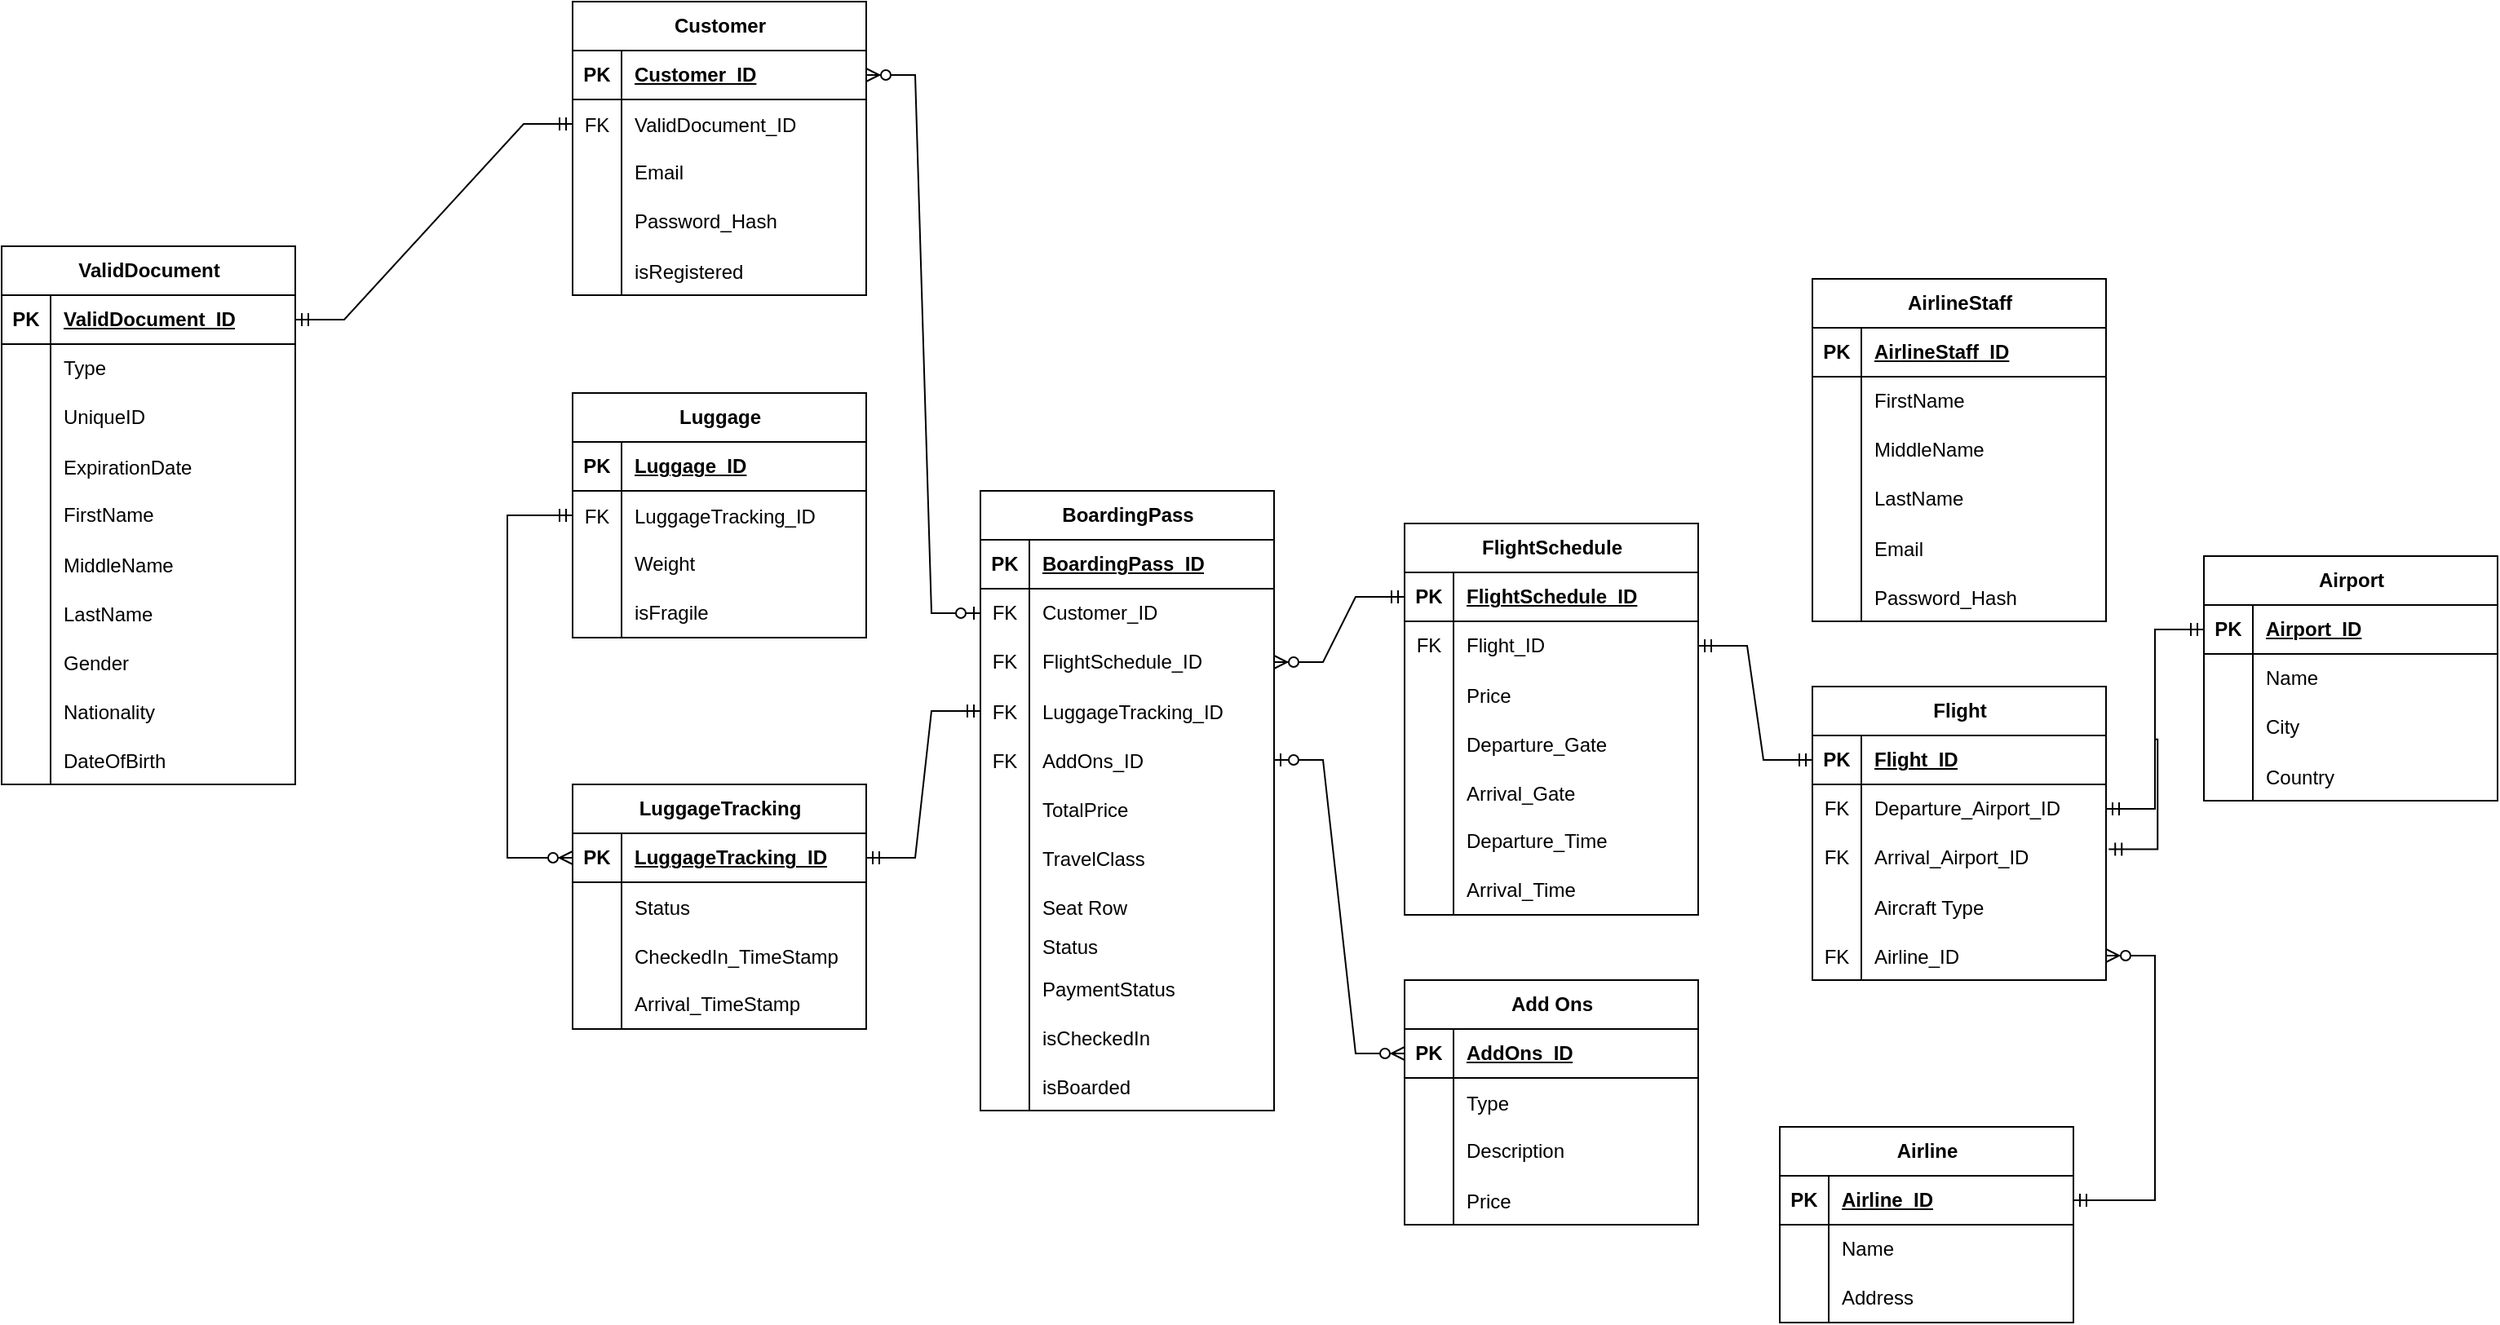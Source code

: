 <mxfile version="21.5.1" type="github">
  <diagram id="R2lEEEUBdFMjLlhIrx00" name="Page-1">
    <mxGraphModel dx="3430" dy="2254" grid="1" gridSize="10" guides="1" tooltips="1" connect="1" arrows="1" fold="1" page="1" pageScale="1" pageWidth="850" pageHeight="1100" math="0" shadow="0" extFonts="Permanent Marker^https://fonts.googleapis.com/css?family=Permanent+Marker">
      <root>
        <mxCell id="0" />
        <mxCell id="1" parent="0" />
        <mxCell id="eyuEpzJlEWPJVDNOHBu5-1" value="Customer" style="shape=table;startSize=30;container=1;collapsible=1;childLayout=tableLayout;fixedRows=1;rowLines=0;fontStyle=1;align=center;resizeLast=1;html=1;" parent="1" vertex="1">
          <mxGeometry x="-420" y="-955" width="180" height="180" as="geometry" />
        </mxCell>
        <mxCell id="eyuEpzJlEWPJVDNOHBu5-2" value="" style="shape=tableRow;horizontal=0;startSize=0;swimlaneHead=0;swimlaneBody=0;fillColor=none;collapsible=0;dropTarget=0;points=[[0,0.5],[1,0.5]];portConstraint=eastwest;top=0;left=0;right=0;bottom=1;" parent="eyuEpzJlEWPJVDNOHBu5-1" vertex="1">
          <mxGeometry y="30" width="180" height="30" as="geometry" />
        </mxCell>
        <mxCell id="eyuEpzJlEWPJVDNOHBu5-3" value="PK" style="shape=partialRectangle;connectable=0;fillColor=none;top=0;left=0;bottom=0;right=0;fontStyle=1;overflow=hidden;whiteSpace=wrap;html=1;" parent="eyuEpzJlEWPJVDNOHBu5-2" vertex="1">
          <mxGeometry width="30" height="30" as="geometry">
            <mxRectangle width="30" height="30" as="alternateBounds" />
          </mxGeometry>
        </mxCell>
        <mxCell id="eyuEpzJlEWPJVDNOHBu5-4" value="Customer_ID" style="shape=partialRectangle;connectable=0;fillColor=none;top=0;left=0;bottom=0;right=0;align=left;spacingLeft=6;fontStyle=5;overflow=hidden;whiteSpace=wrap;html=1;" parent="eyuEpzJlEWPJVDNOHBu5-2" vertex="1">
          <mxGeometry x="30" width="150" height="30" as="geometry">
            <mxRectangle width="150" height="30" as="alternateBounds" />
          </mxGeometry>
        </mxCell>
        <mxCell id="44jQb2-eKvVDKk8hCg70-37" value="" style="shape=tableRow;horizontal=0;startSize=0;swimlaneHead=0;swimlaneBody=0;fillColor=none;collapsible=0;dropTarget=0;points=[[0,0.5],[1,0.5]];portConstraint=eastwest;top=0;left=0;right=0;bottom=0;" parent="eyuEpzJlEWPJVDNOHBu5-1" vertex="1">
          <mxGeometry y="60" width="180" height="30" as="geometry" />
        </mxCell>
        <mxCell id="44jQb2-eKvVDKk8hCg70-38" value="FK" style="shape=partialRectangle;connectable=0;fillColor=none;top=0;left=0;bottom=0;right=0;editable=1;overflow=hidden;" parent="44jQb2-eKvVDKk8hCg70-37" vertex="1">
          <mxGeometry width="30" height="30" as="geometry">
            <mxRectangle width="30" height="30" as="alternateBounds" />
          </mxGeometry>
        </mxCell>
        <mxCell id="44jQb2-eKvVDKk8hCg70-39" value="ValidDocument_ID" style="shape=partialRectangle;connectable=0;fillColor=none;top=0;left=0;bottom=0;right=0;align=left;spacingLeft=6;overflow=hidden;" parent="44jQb2-eKvVDKk8hCg70-37" vertex="1">
          <mxGeometry x="30" width="150" height="30" as="geometry">
            <mxRectangle width="150" height="30" as="alternateBounds" />
          </mxGeometry>
        </mxCell>
        <mxCell id="eyuEpzJlEWPJVDNOHBu5-8" value="" style="shape=tableRow;horizontal=0;startSize=0;swimlaneHead=0;swimlaneBody=0;fillColor=none;collapsible=0;dropTarget=0;points=[[0,0.5],[1,0.5]];portConstraint=eastwest;top=0;left=0;right=0;bottom=0;" parent="eyuEpzJlEWPJVDNOHBu5-1" vertex="1">
          <mxGeometry y="90" width="180" height="30" as="geometry" />
        </mxCell>
        <mxCell id="eyuEpzJlEWPJVDNOHBu5-9" value="" style="shape=partialRectangle;connectable=0;fillColor=none;top=0;left=0;bottom=0;right=0;editable=1;overflow=hidden;whiteSpace=wrap;html=1;" parent="eyuEpzJlEWPJVDNOHBu5-8" vertex="1">
          <mxGeometry width="30" height="30" as="geometry">
            <mxRectangle width="30" height="30" as="alternateBounds" />
          </mxGeometry>
        </mxCell>
        <mxCell id="eyuEpzJlEWPJVDNOHBu5-10" value="Email" style="shape=partialRectangle;connectable=0;fillColor=none;top=0;left=0;bottom=0;right=0;align=left;spacingLeft=6;overflow=hidden;whiteSpace=wrap;html=1;" parent="eyuEpzJlEWPJVDNOHBu5-8" vertex="1">
          <mxGeometry x="30" width="150" height="30" as="geometry">
            <mxRectangle width="150" height="30" as="alternateBounds" />
          </mxGeometry>
        </mxCell>
        <mxCell id="eyuEpzJlEWPJVDNOHBu5-11" value="" style="shape=tableRow;horizontal=0;startSize=0;swimlaneHead=0;swimlaneBody=0;fillColor=none;collapsible=0;dropTarget=0;points=[[0,0.5],[1,0.5]];portConstraint=eastwest;top=0;left=0;right=0;bottom=0;" parent="eyuEpzJlEWPJVDNOHBu5-1" vertex="1">
          <mxGeometry y="120" width="180" height="30" as="geometry" />
        </mxCell>
        <mxCell id="eyuEpzJlEWPJVDNOHBu5-12" value="" style="shape=partialRectangle;connectable=0;fillColor=none;top=0;left=0;bottom=0;right=0;editable=1;overflow=hidden;whiteSpace=wrap;html=1;" parent="eyuEpzJlEWPJVDNOHBu5-11" vertex="1">
          <mxGeometry width="30" height="30" as="geometry">
            <mxRectangle width="30" height="30" as="alternateBounds" />
          </mxGeometry>
        </mxCell>
        <mxCell id="eyuEpzJlEWPJVDNOHBu5-13" value="Password_Hash" style="shape=partialRectangle;connectable=0;fillColor=none;top=0;left=0;bottom=0;right=0;align=left;spacingLeft=6;overflow=hidden;whiteSpace=wrap;html=1;" parent="eyuEpzJlEWPJVDNOHBu5-11" vertex="1">
          <mxGeometry x="30" width="150" height="30" as="geometry">
            <mxRectangle width="150" height="30" as="alternateBounds" />
          </mxGeometry>
        </mxCell>
        <mxCell id="eyuEpzJlEWPJVDNOHBu5-299" value="" style="shape=tableRow;horizontal=0;startSize=0;swimlaneHead=0;swimlaneBody=0;fillColor=none;collapsible=0;dropTarget=0;points=[[0,0.5],[1,0.5]];portConstraint=eastwest;top=0;left=0;right=0;bottom=0;" parent="eyuEpzJlEWPJVDNOHBu5-1" vertex="1">
          <mxGeometry y="150" width="180" height="30" as="geometry" />
        </mxCell>
        <mxCell id="eyuEpzJlEWPJVDNOHBu5-300" value="" style="shape=partialRectangle;connectable=0;fillColor=none;top=0;left=0;bottom=0;right=0;editable=1;overflow=hidden;" parent="eyuEpzJlEWPJVDNOHBu5-299" vertex="1">
          <mxGeometry width="30" height="30" as="geometry">
            <mxRectangle width="30" height="30" as="alternateBounds" />
          </mxGeometry>
        </mxCell>
        <mxCell id="eyuEpzJlEWPJVDNOHBu5-301" value="isRegistered" style="shape=partialRectangle;connectable=0;fillColor=none;top=0;left=0;bottom=0;right=0;align=left;spacingLeft=6;overflow=hidden;" parent="eyuEpzJlEWPJVDNOHBu5-299" vertex="1">
          <mxGeometry x="30" width="150" height="30" as="geometry">
            <mxRectangle width="150" height="30" as="alternateBounds" />
          </mxGeometry>
        </mxCell>
        <mxCell id="eyuEpzJlEWPJVDNOHBu5-27" value="BoardingPass" style="shape=table;startSize=30;container=1;collapsible=1;childLayout=tableLayout;fixedRows=1;rowLines=0;fontStyle=1;align=center;resizeLast=1;html=1;" parent="1" vertex="1">
          <mxGeometry x="-170" y="-655" width="180" height="380" as="geometry" />
        </mxCell>
        <mxCell id="eyuEpzJlEWPJVDNOHBu5-28" value="" style="shape=tableRow;horizontal=0;startSize=0;swimlaneHead=0;swimlaneBody=0;fillColor=none;collapsible=0;dropTarget=0;points=[[0,0.5],[1,0.5]];portConstraint=eastwest;top=0;left=0;right=0;bottom=1;" parent="eyuEpzJlEWPJVDNOHBu5-27" vertex="1">
          <mxGeometry y="30" width="180" height="30" as="geometry" />
        </mxCell>
        <mxCell id="eyuEpzJlEWPJVDNOHBu5-29" value="PK" style="shape=partialRectangle;connectable=0;fillColor=none;top=0;left=0;bottom=0;right=0;fontStyle=1;overflow=hidden;whiteSpace=wrap;html=1;" parent="eyuEpzJlEWPJVDNOHBu5-28" vertex="1">
          <mxGeometry width="30" height="30" as="geometry">
            <mxRectangle width="30" height="30" as="alternateBounds" />
          </mxGeometry>
        </mxCell>
        <mxCell id="eyuEpzJlEWPJVDNOHBu5-30" value="BoardingPass_ID" style="shape=partialRectangle;connectable=0;fillColor=none;top=0;left=0;bottom=0;right=0;align=left;spacingLeft=6;fontStyle=5;overflow=hidden;whiteSpace=wrap;html=1;" parent="eyuEpzJlEWPJVDNOHBu5-28" vertex="1">
          <mxGeometry x="30" width="150" height="30" as="geometry">
            <mxRectangle width="150" height="30" as="alternateBounds" />
          </mxGeometry>
        </mxCell>
        <mxCell id="eyuEpzJlEWPJVDNOHBu5-31" value="" style="shape=tableRow;horizontal=0;startSize=0;swimlaneHead=0;swimlaneBody=0;fillColor=none;collapsible=0;dropTarget=0;points=[[0,0.5],[1,0.5]];portConstraint=eastwest;top=0;left=0;right=0;bottom=0;" parent="eyuEpzJlEWPJVDNOHBu5-27" vertex="1">
          <mxGeometry y="60" width="180" height="30" as="geometry" />
        </mxCell>
        <mxCell id="eyuEpzJlEWPJVDNOHBu5-32" value="FK" style="shape=partialRectangle;connectable=0;fillColor=none;top=0;left=0;bottom=0;right=0;editable=1;overflow=hidden;whiteSpace=wrap;html=1;" parent="eyuEpzJlEWPJVDNOHBu5-31" vertex="1">
          <mxGeometry width="30" height="30" as="geometry">
            <mxRectangle width="30" height="30" as="alternateBounds" />
          </mxGeometry>
        </mxCell>
        <mxCell id="eyuEpzJlEWPJVDNOHBu5-33" value="Customer_ID" style="shape=partialRectangle;connectable=0;fillColor=none;top=0;left=0;bottom=0;right=0;align=left;spacingLeft=6;overflow=hidden;whiteSpace=wrap;html=1;" parent="eyuEpzJlEWPJVDNOHBu5-31" vertex="1">
          <mxGeometry x="30" width="150" height="30" as="geometry">
            <mxRectangle width="150" height="30" as="alternateBounds" />
          </mxGeometry>
        </mxCell>
        <mxCell id="eyuEpzJlEWPJVDNOHBu5-34" value="" style="shape=tableRow;horizontal=0;startSize=0;swimlaneHead=0;swimlaneBody=0;fillColor=none;collapsible=0;dropTarget=0;points=[[0,0.5],[1,0.5]];portConstraint=eastwest;top=0;left=0;right=0;bottom=0;" parent="eyuEpzJlEWPJVDNOHBu5-27" vertex="1">
          <mxGeometry y="90" width="180" height="30" as="geometry" />
        </mxCell>
        <mxCell id="eyuEpzJlEWPJVDNOHBu5-35" value="FK" style="shape=partialRectangle;connectable=0;fillColor=none;top=0;left=0;bottom=0;right=0;editable=1;overflow=hidden;whiteSpace=wrap;html=1;" parent="eyuEpzJlEWPJVDNOHBu5-34" vertex="1">
          <mxGeometry width="30" height="30" as="geometry">
            <mxRectangle width="30" height="30" as="alternateBounds" />
          </mxGeometry>
        </mxCell>
        <mxCell id="eyuEpzJlEWPJVDNOHBu5-36" value="FlightSchedule_ID" style="shape=partialRectangle;connectable=0;fillColor=none;top=0;left=0;bottom=0;right=0;align=left;spacingLeft=6;overflow=hidden;whiteSpace=wrap;html=1;" parent="eyuEpzJlEWPJVDNOHBu5-34" vertex="1">
          <mxGeometry x="30" width="150" height="30" as="geometry">
            <mxRectangle width="150" height="30" as="alternateBounds" />
          </mxGeometry>
        </mxCell>
        <mxCell id="eyuEpzJlEWPJVDNOHBu5-241" value="" style="shape=tableRow;horizontal=0;startSize=0;swimlaneHead=0;swimlaneBody=0;fillColor=none;collapsible=0;dropTarget=0;points=[[0,0.5],[1,0.5]];portConstraint=eastwest;top=0;left=0;right=0;bottom=0;" parent="eyuEpzJlEWPJVDNOHBu5-27" vertex="1">
          <mxGeometry y="120" width="180" height="30" as="geometry" />
        </mxCell>
        <mxCell id="eyuEpzJlEWPJVDNOHBu5-242" value="FK" style="shape=partialRectangle;connectable=0;fillColor=none;top=0;left=0;bottom=0;right=0;editable=1;overflow=hidden;" parent="eyuEpzJlEWPJVDNOHBu5-241" vertex="1">
          <mxGeometry width="30" height="30" as="geometry">
            <mxRectangle width="30" height="30" as="alternateBounds" />
          </mxGeometry>
        </mxCell>
        <mxCell id="eyuEpzJlEWPJVDNOHBu5-243" value="LuggageTracking_ID" style="shape=partialRectangle;connectable=0;fillColor=none;top=0;left=0;bottom=0;right=0;align=left;spacingLeft=6;overflow=hidden;" parent="eyuEpzJlEWPJVDNOHBu5-241" vertex="1">
          <mxGeometry x="30" width="150" height="30" as="geometry">
            <mxRectangle width="150" height="30" as="alternateBounds" />
          </mxGeometry>
        </mxCell>
        <mxCell id="ergzo47lvhciCynFv5o4-43" value="" style="shape=tableRow;horizontal=0;startSize=0;swimlaneHead=0;swimlaneBody=0;fillColor=none;collapsible=0;dropTarget=0;points=[[0,0.5],[1,0.5]];portConstraint=eastwest;top=0;left=0;right=0;bottom=0;" parent="eyuEpzJlEWPJVDNOHBu5-27" vertex="1">
          <mxGeometry y="150" width="180" height="30" as="geometry" />
        </mxCell>
        <mxCell id="ergzo47lvhciCynFv5o4-44" value="FK" style="shape=partialRectangle;connectable=0;fillColor=none;top=0;left=0;bottom=0;right=0;editable=1;overflow=hidden;" parent="ergzo47lvhciCynFv5o4-43" vertex="1">
          <mxGeometry width="30" height="30" as="geometry">
            <mxRectangle width="30" height="30" as="alternateBounds" />
          </mxGeometry>
        </mxCell>
        <mxCell id="ergzo47lvhciCynFv5o4-45" value="AddOns_ID" style="shape=partialRectangle;connectable=0;fillColor=none;top=0;left=0;bottom=0;right=0;align=left;spacingLeft=6;overflow=hidden;" parent="ergzo47lvhciCynFv5o4-43" vertex="1">
          <mxGeometry x="30" width="150" height="30" as="geometry">
            <mxRectangle width="150" height="30" as="alternateBounds" />
          </mxGeometry>
        </mxCell>
        <mxCell id="ergzo47lvhciCynFv5o4-102" value="" style="shape=tableRow;horizontal=0;startSize=0;swimlaneHead=0;swimlaneBody=0;fillColor=none;collapsible=0;dropTarget=0;points=[[0,0.5],[1,0.5]];portConstraint=eastwest;top=0;left=0;right=0;bottom=0;" parent="eyuEpzJlEWPJVDNOHBu5-27" vertex="1">
          <mxGeometry y="180" width="180" height="30" as="geometry" />
        </mxCell>
        <mxCell id="ergzo47lvhciCynFv5o4-103" value="" style="shape=partialRectangle;connectable=0;fillColor=none;top=0;left=0;bottom=0;right=0;editable=1;overflow=hidden;" parent="ergzo47lvhciCynFv5o4-102" vertex="1">
          <mxGeometry width="30" height="30" as="geometry">
            <mxRectangle width="30" height="30" as="alternateBounds" />
          </mxGeometry>
        </mxCell>
        <mxCell id="ergzo47lvhciCynFv5o4-104" value="TotalPrice" style="shape=partialRectangle;connectable=0;fillColor=none;top=0;left=0;bottom=0;right=0;align=left;spacingLeft=6;overflow=hidden;" parent="ergzo47lvhciCynFv5o4-102" vertex="1">
          <mxGeometry x="30" width="150" height="30" as="geometry">
            <mxRectangle width="150" height="30" as="alternateBounds" />
          </mxGeometry>
        </mxCell>
        <mxCell id="eyuEpzJlEWPJVDNOHBu5-311" value="" style="shape=tableRow;horizontal=0;startSize=0;swimlaneHead=0;swimlaneBody=0;fillColor=none;collapsible=0;dropTarget=0;points=[[0,0.5],[1,0.5]];portConstraint=eastwest;top=0;left=0;right=0;bottom=0;" parent="eyuEpzJlEWPJVDNOHBu5-27" vertex="1">
          <mxGeometry y="210" width="180" height="30" as="geometry" />
        </mxCell>
        <mxCell id="eyuEpzJlEWPJVDNOHBu5-312" value="" style="shape=partialRectangle;connectable=0;fillColor=none;top=0;left=0;bottom=0;right=0;editable=1;overflow=hidden;" parent="eyuEpzJlEWPJVDNOHBu5-311" vertex="1">
          <mxGeometry width="30" height="30" as="geometry">
            <mxRectangle width="30" height="30" as="alternateBounds" />
          </mxGeometry>
        </mxCell>
        <mxCell id="eyuEpzJlEWPJVDNOHBu5-313" value="TravelClass" style="shape=partialRectangle;connectable=0;fillColor=none;top=0;left=0;bottom=0;right=0;align=left;spacingLeft=6;overflow=hidden;" parent="eyuEpzJlEWPJVDNOHBu5-311" vertex="1">
          <mxGeometry x="30" width="150" height="30" as="geometry">
            <mxRectangle width="150" height="30" as="alternateBounds" />
          </mxGeometry>
        </mxCell>
        <mxCell id="44jQb2-eKvVDKk8hCg70-2" value="" style="shape=tableRow;horizontal=0;startSize=0;swimlaneHead=0;swimlaneBody=0;fillColor=none;collapsible=0;dropTarget=0;points=[[0,0.5],[1,0.5]];portConstraint=eastwest;top=0;left=0;right=0;bottom=0;" parent="eyuEpzJlEWPJVDNOHBu5-27" vertex="1">
          <mxGeometry y="240" width="180" height="30" as="geometry" />
        </mxCell>
        <mxCell id="44jQb2-eKvVDKk8hCg70-3" value="" style="shape=partialRectangle;connectable=0;fillColor=none;top=0;left=0;bottom=0;right=0;editable=1;overflow=hidden;" parent="44jQb2-eKvVDKk8hCg70-2" vertex="1">
          <mxGeometry width="30" height="30" as="geometry">
            <mxRectangle width="30" height="30" as="alternateBounds" />
          </mxGeometry>
        </mxCell>
        <mxCell id="44jQb2-eKvVDKk8hCg70-4" value="Seat Row" style="shape=partialRectangle;connectable=0;fillColor=none;top=0;left=0;bottom=0;right=0;align=left;spacingLeft=6;overflow=hidden;" parent="44jQb2-eKvVDKk8hCg70-2" vertex="1">
          <mxGeometry x="30" width="150" height="30" as="geometry">
            <mxRectangle width="150" height="30" as="alternateBounds" />
          </mxGeometry>
        </mxCell>
        <mxCell id="eyuEpzJlEWPJVDNOHBu5-37" value="" style="shape=tableRow;horizontal=0;startSize=0;swimlaneHead=0;swimlaneBody=0;fillColor=none;collapsible=0;dropTarget=0;points=[[0,0.5],[1,0.5]];portConstraint=eastwest;top=0;left=0;right=0;bottom=0;" parent="eyuEpzJlEWPJVDNOHBu5-27" vertex="1">
          <mxGeometry y="270" width="180" height="20" as="geometry" />
        </mxCell>
        <mxCell id="eyuEpzJlEWPJVDNOHBu5-38" value="" style="shape=partialRectangle;connectable=0;fillColor=none;top=0;left=0;bottom=0;right=0;editable=1;overflow=hidden;whiteSpace=wrap;html=1;" parent="eyuEpzJlEWPJVDNOHBu5-37" vertex="1">
          <mxGeometry width="30" height="20" as="geometry">
            <mxRectangle width="30" height="20" as="alternateBounds" />
          </mxGeometry>
        </mxCell>
        <mxCell id="eyuEpzJlEWPJVDNOHBu5-39" value="Status" style="shape=partialRectangle;connectable=0;fillColor=none;top=0;left=0;bottom=0;right=0;align=left;spacingLeft=6;overflow=hidden;whiteSpace=wrap;html=1;" parent="eyuEpzJlEWPJVDNOHBu5-37" vertex="1">
          <mxGeometry x="30" width="150" height="20" as="geometry">
            <mxRectangle width="150" height="20" as="alternateBounds" />
          </mxGeometry>
        </mxCell>
        <mxCell id="eyuEpzJlEWPJVDNOHBu5-41" value="" style="shape=tableRow;horizontal=0;startSize=0;swimlaneHead=0;swimlaneBody=0;fillColor=none;collapsible=0;dropTarget=0;points=[[0,0.5],[1,0.5]];portConstraint=eastwest;top=0;left=0;right=0;bottom=0;" parent="eyuEpzJlEWPJVDNOHBu5-27" vertex="1">
          <mxGeometry y="290" width="180" height="30" as="geometry" />
        </mxCell>
        <mxCell id="eyuEpzJlEWPJVDNOHBu5-42" value="" style="shape=partialRectangle;connectable=0;fillColor=none;top=0;left=0;bottom=0;right=0;editable=1;overflow=hidden;" parent="eyuEpzJlEWPJVDNOHBu5-41" vertex="1">
          <mxGeometry width="30" height="30" as="geometry">
            <mxRectangle width="30" height="30" as="alternateBounds" />
          </mxGeometry>
        </mxCell>
        <mxCell id="eyuEpzJlEWPJVDNOHBu5-43" value="PaymentStatus" style="shape=partialRectangle;connectable=0;fillColor=none;top=0;left=0;bottom=0;right=0;align=left;spacingLeft=6;overflow=hidden;" parent="eyuEpzJlEWPJVDNOHBu5-41" vertex="1">
          <mxGeometry x="30" width="150" height="30" as="geometry">
            <mxRectangle width="150" height="30" as="alternateBounds" />
          </mxGeometry>
        </mxCell>
        <mxCell id="eyuEpzJlEWPJVDNOHBu5-229" value="" style="shape=tableRow;horizontal=0;startSize=0;swimlaneHead=0;swimlaneBody=0;fillColor=none;collapsible=0;dropTarget=0;points=[[0,0.5],[1,0.5]];portConstraint=eastwest;top=0;left=0;right=0;bottom=0;" parent="eyuEpzJlEWPJVDNOHBu5-27" vertex="1">
          <mxGeometry y="320" width="180" height="30" as="geometry" />
        </mxCell>
        <mxCell id="eyuEpzJlEWPJVDNOHBu5-230" value="" style="shape=partialRectangle;connectable=0;fillColor=none;top=0;left=0;bottom=0;right=0;editable=1;overflow=hidden;" parent="eyuEpzJlEWPJVDNOHBu5-229" vertex="1">
          <mxGeometry width="30" height="30" as="geometry">
            <mxRectangle width="30" height="30" as="alternateBounds" />
          </mxGeometry>
        </mxCell>
        <mxCell id="eyuEpzJlEWPJVDNOHBu5-231" value="isCheckedIn" style="shape=partialRectangle;connectable=0;fillColor=none;top=0;left=0;bottom=0;right=0;align=left;spacingLeft=6;overflow=hidden;" parent="eyuEpzJlEWPJVDNOHBu5-229" vertex="1">
          <mxGeometry x="30" width="150" height="30" as="geometry">
            <mxRectangle width="150" height="30" as="alternateBounds" />
          </mxGeometry>
        </mxCell>
        <mxCell id="eyuEpzJlEWPJVDNOHBu5-226" value="" style="shape=tableRow;horizontal=0;startSize=0;swimlaneHead=0;swimlaneBody=0;fillColor=none;collapsible=0;dropTarget=0;points=[[0,0.5],[1,0.5]];portConstraint=eastwest;top=0;left=0;right=0;bottom=0;" parent="eyuEpzJlEWPJVDNOHBu5-27" vertex="1">
          <mxGeometry y="350" width="180" height="30" as="geometry" />
        </mxCell>
        <mxCell id="eyuEpzJlEWPJVDNOHBu5-227" value="" style="shape=partialRectangle;connectable=0;fillColor=none;top=0;left=0;bottom=0;right=0;editable=1;overflow=hidden;" parent="eyuEpzJlEWPJVDNOHBu5-226" vertex="1">
          <mxGeometry width="30" height="30" as="geometry">
            <mxRectangle width="30" height="30" as="alternateBounds" />
          </mxGeometry>
        </mxCell>
        <mxCell id="eyuEpzJlEWPJVDNOHBu5-228" value="isBoarded" style="shape=partialRectangle;connectable=0;fillColor=none;top=0;left=0;bottom=0;right=0;align=left;spacingLeft=6;overflow=hidden;" parent="eyuEpzJlEWPJVDNOHBu5-226" vertex="1">
          <mxGeometry x="30" width="150" height="30" as="geometry">
            <mxRectangle width="150" height="30" as="alternateBounds" />
          </mxGeometry>
        </mxCell>
        <mxCell id="eyuEpzJlEWPJVDNOHBu5-71" value="FlightSchedule" style="shape=table;startSize=30;container=1;collapsible=1;childLayout=tableLayout;fixedRows=1;rowLines=0;fontStyle=1;align=center;resizeLast=1;html=1;" parent="1" vertex="1">
          <mxGeometry x="90" y="-635" width="180" height="240" as="geometry" />
        </mxCell>
        <mxCell id="eyuEpzJlEWPJVDNOHBu5-72" value="" style="shape=tableRow;horizontal=0;startSize=0;swimlaneHead=0;swimlaneBody=0;fillColor=none;collapsible=0;dropTarget=0;points=[[0,0.5],[1,0.5]];portConstraint=eastwest;top=0;left=0;right=0;bottom=1;" parent="eyuEpzJlEWPJVDNOHBu5-71" vertex="1">
          <mxGeometry y="30" width="180" height="30" as="geometry" />
        </mxCell>
        <mxCell id="eyuEpzJlEWPJVDNOHBu5-73" value="PK" style="shape=partialRectangle;connectable=0;fillColor=none;top=0;left=0;bottom=0;right=0;fontStyle=1;overflow=hidden;whiteSpace=wrap;html=1;" parent="eyuEpzJlEWPJVDNOHBu5-72" vertex="1">
          <mxGeometry width="30" height="30" as="geometry">
            <mxRectangle width="30" height="30" as="alternateBounds" />
          </mxGeometry>
        </mxCell>
        <mxCell id="eyuEpzJlEWPJVDNOHBu5-74" value="FlightSchedule_ID" style="shape=partialRectangle;connectable=0;fillColor=none;top=0;left=0;bottom=0;right=0;align=left;spacingLeft=6;fontStyle=5;overflow=hidden;whiteSpace=wrap;html=1;" parent="eyuEpzJlEWPJVDNOHBu5-72" vertex="1">
          <mxGeometry x="30" width="150" height="30" as="geometry">
            <mxRectangle width="150" height="30" as="alternateBounds" />
          </mxGeometry>
        </mxCell>
        <mxCell id="eyuEpzJlEWPJVDNOHBu5-75" value="" style="shape=tableRow;horizontal=0;startSize=0;swimlaneHead=0;swimlaneBody=0;fillColor=none;collapsible=0;dropTarget=0;points=[[0,0.5],[1,0.5]];portConstraint=eastwest;top=0;left=0;right=0;bottom=0;" parent="eyuEpzJlEWPJVDNOHBu5-71" vertex="1">
          <mxGeometry y="60" width="180" height="30" as="geometry" />
        </mxCell>
        <mxCell id="eyuEpzJlEWPJVDNOHBu5-76" value="FK" style="shape=partialRectangle;connectable=0;fillColor=none;top=0;left=0;bottom=0;right=0;editable=1;overflow=hidden;whiteSpace=wrap;html=1;" parent="eyuEpzJlEWPJVDNOHBu5-75" vertex="1">
          <mxGeometry width="30" height="30" as="geometry">
            <mxRectangle width="30" height="30" as="alternateBounds" />
          </mxGeometry>
        </mxCell>
        <mxCell id="eyuEpzJlEWPJVDNOHBu5-77" value="Flight_ID" style="shape=partialRectangle;connectable=0;fillColor=none;top=0;left=0;bottom=0;right=0;align=left;spacingLeft=6;overflow=hidden;whiteSpace=wrap;html=1;" parent="eyuEpzJlEWPJVDNOHBu5-75" vertex="1">
          <mxGeometry x="30" width="150" height="30" as="geometry">
            <mxRectangle width="150" height="30" as="alternateBounds" />
          </mxGeometry>
        </mxCell>
        <mxCell id="eyuEpzJlEWPJVDNOHBu5-292" value="" style="shape=tableRow;horizontal=0;startSize=0;swimlaneHead=0;swimlaneBody=0;fillColor=none;collapsible=0;dropTarget=0;points=[[0,0.5],[1,0.5]];portConstraint=eastwest;top=0;left=0;right=0;bottom=0;" parent="eyuEpzJlEWPJVDNOHBu5-71" vertex="1">
          <mxGeometry y="90" width="180" height="30" as="geometry" />
        </mxCell>
        <mxCell id="eyuEpzJlEWPJVDNOHBu5-293" value="" style="shape=partialRectangle;connectable=0;fillColor=none;top=0;left=0;bottom=0;right=0;editable=1;overflow=hidden;" parent="eyuEpzJlEWPJVDNOHBu5-292" vertex="1">
          <mxGeometry width="30" height="30" as="geometry">
            <mxRectangle width="30" height="30" as="alternateBounds" />
          </mxGeometry>
        </mxCell>
        <mxCell id="eyuEpzJlEWPJVDNOHBu5-294" value="Price" style="shape=partialRectangle;connectable=0;fillColor=none;top=0;left=0;bottom=0;right=0;align=left;spacingLeft=6;overflow=hidden;" parent="eyuEpzJlEWPJVDNOHBu5-292" vertex="1">
          <mxGeometry x="30" width="150" height="30" as="geometry">
            <mxRectangle width="150" height="30" as="alternateBounds" />
          </mxGeometry>
        </mxCell>
        <mxCell id="eyuEpzJlEWPJVDNOHBu5-176" value="" style="shape=tableRow;horizontal=0;startSize=0;swimlaneHead=0;swimlaneBody=0;fillColor=none;collapsible=0;dropTarget=0;points=[[0,0.5],[1,0.5]];portConstraint=eastwest;top=0;left=0;right=0;bottom=0;" parent="eyuEpzJlEWPJVDNOHBu5-71" vertex="1">
          <mxGeometry y="120" width="180" height="30" as="geometry" />
        </mxCell>
        <mxCell id="eyuEpzJlEWPJVDNOHBu5-177" value="" style="shape=partialRectangle;connectable=0;fillColor=none;top=0;left=0;bottom=0;right=0;editable=1;overflow=hidden;" parent="eyuEpzJlEWPJVDNOHBu5-176" vertex="1">
          <mxGeometry width="30" height="30" as="geometry">
            <mxRectangle width="30" height="30" as="alternateBounds" />
          </mxGeometry>
        </mxCell>
        <mxCell id="eyuEpzJlEWPJVDNOHBu5-178" value="Departure_Gate" style="shape=partialRectangle;connectable=0;fillColor=none;top=0;left=0;bottom=0;right=0;align=left;spacingLeft=6;overflow=hidden;" parent="eyuEpzJlEWPJVDNOHBu5-176" vertex="1">
          <mxGeometry x="30" width="150" height="30" as="geometry">
            <mxRectangle width="150" height="30" as="alternateBounds" />
          </mxGeometry>
        </mxCell>
        <mxCell id="eyuEpzJlEWPJVDNOHBu5-179" value="" style="shape=tableRow;horizontal=0;startSize=0;swimlaneHead=0;swimlaneBody=0;fillColor=none;collapsible=0;dropTarget=0;points=[[0,0.5],[1,0.5]];portConstraint=eastwest;top=0;left=0;right=0;bottom=0;" parent="eyuEpzJlEWPJVDNOHBu5-71" vertex="1">
          <mxGeometry y="150" width="180" height="30" as="geometry" />
        </mxCell>
        <mxCell id="eyuEpzJlEWPJVDNOHBu5-180" value="" style="shape=partialRectangle;connectable=0;fillColor=none;top=0;left=0;bottom=0;right=0;editable=1;overflow=hidden;" parent="eyuEpzJlEWPJVDNOHBu5-179" vertex="1">
          <mxGeometry width="30" height="30" as="geometry">
            <mxRectangle width="30" height="30" as="alternateBounds" />
          </mxGeometry>
        </mxCell>
        <mxCell id="eyuEpzJlEWPJVDNOHBu5-181" value="Arrival_Gate" style="shape=partialRectangle;connectable=0;fillColor=none;top=0;left=0;bottom=0;right=0;align=left;spacingLeft=6;overflow=hidden;" parent="eyuEpzJlEWPJVDNOHBu5-179" vertex="1">
          <mxGeometry x="30" width="150" height="30" as="geometry">
            <mxRectangle width="150" height="30" as="alternateBounds" />
          </mxGeometry>
        </mxCell>
        <mxCell id="eyuEpzJlEWPJVDNOHBu5-78" value="" style="shape=tableRow;horizontal=0;startSize=0;swimlaneHead=0;swimlaneBody=0;fillColor=none;collapsible=0;dropTarget=0;points=[[0,0.5],[1,0.5]];portConstraint=eastwest;top=0;left=0;right=0;bottom=0;" parent="eyuEpzJlEWPJVDNOHBu5-71" vertex="1">
          <mxGeometry y="180" width="180" height="30" as="geometry" />
        </mxCell>
        <mxCell id="eyuEpzJlEWPJVDNOHBu5-79" value="" style="shape=partialRectangle;connectable=0;fillColor=none;top=0;left=0;bottom=0;right=0;editable=1;overflow=hidden;whiteSpace=wrap;html=1;" parent="eyuEpzJlEWPJVDNOHBu5-78" vertex="1">
          <mxGeometry width="30" height="30" as="geometry">
            <mxRectangle width="30" height="30" as="alternateBounds" />
          </mxGeometry>
        </mxCell>
        <mxCell id="eyuEpzJlEWPJVDNOHBu5-80" value="Departure_Time" style="shape=partialRectangle;connectable=0;fillColor=none;top=0;left=0;bottom=0;right=0;align=left;spacingLeft=6;overflow=hidden;whiteSpace=wrap;html=1;" parent="eyuEpzJlEWPJVDNOHBu5-78" vertex="1">
          <mxGeometry x="30" width="150" height="30" as="geometry">
            <mxRectangle width="150" height="30" as="alternateBounds" />
          </mxGeometry>
        </mxCell>
        <mxCell id="eyuEpzJlEWPJVDNOHBu5-81" value="" style="shape=tableRow;horizontal=0;startSize=0;swimlaneHead=0;swimlaneBody=0;fillColor=none;collapsible=0;dropTarget=0;points=[[0,0.5],[1,0.5]];portConstraint=eastwest;top=0;left=0;right=0;bottom=0;" parent="eyuEpzJlEWPJVDNOHBu5-71" vertex="1">
          <mxGeometry y="210" width="180" height="30" as="geometry" />
        </mxCell>
        <mxCell id="eyuEpzJlEWPJVDNOHBu5-82" value="" style="shape=partialRectangle;connectable=0;fillColor=none;top=0;left=0;bottom=0;right=0;editable=1;overflow=hidden;whiteSpace=wrap;html=1;" parent="eyuEpzJlEWPJVDNOHBu5-81" vertex="1">
          <mxGeometry width="30" height="30" as="geometry">
            <mxRectangle width="30" height="30" as="alternateBounds" />
          </mxGeometry>
        </mxCell>
        <mxCell id="eyuEpzJlEWPJVDNOHBu5-83" value="Arrival_Time" style="shape=partialRectangle;connectable=0;fillColor=none;top=0;left=0;bottom=0;right=0;align=left;spacingLeft=6;overflow=hidden;whiteSpace=wrap;html=1;" parent="eyuEpzJlEWPJVDNOHBu5-81" vertex="1">
          <mxGeometry x="30" width="150" height="30" as="geometry">
            <mxRectangle width="150" height="30" as="alternateBounds" />
          </mxGeometry>
        </mxCell>
        <mxCell id="eyuEpzJlEWPJVDNOHBu5-84" value="Flight" style="shape=table;startSize=30;container=1;collapsible=1;childLayout=tableLayout;fixedRows=1;rowLines=0;fontStyle=1;align=center;resizeLast=1;html=1;" parent="1" vertex="1">
          <mxGeometry x="340" y="-535" width="180" height="180" as="geometry" />
        </mxCell>
        <mxCell id="eyuEpzJlEWPJVDNOHBu5-85" value="" style="shape=tableRow;horizontal=0;startSize=0;swimlaneHead=0;swimlaneBody=0;fillColor=none;collapsible=0;dropTarget=0;points=[[0,0.5],[1,0.5]];portConstraint=eastwest;top=0;left=0;right=0;bottom=1;" parent="eyuEpzJlEWPJVDNOHBu5-84" vertex="1">
          <mxGeometry y="30" width="180" height="30" as="geometry" />
        </mxCell>
        <mxCell id="eyuEpzJlEWPJVDNOHBu5-86" value="PK" style="shape=partialRectangle;connectable=0;fillColor=none;top=0;left=0;bottom=0;right=0;fontStyle=1;overflow=hidden;whiteSpace=wrap;html=1;" parent="eyuEpzJlEWPJVDNOHBu5-85" vertex="1">
          <mxGeometry width="30" height="30" as="geometry">
            <mxRectangle width="30" height="30" as="alternateBounds" />
          </mxGeometry>
        </mxCell>
        <mxCell id="eyuEpzJlEWPJVDNOHBu5-87" value="Flight_ID" style="shape=partialRectangle;connectable=0;fillColor=none;top=0;left=0;bottom=0;right=0;align=left;spacingLeft=6;fontStyle=5;overflow=hidden;whiteSpace=wrap;html=1;" parent="eyuEpzJlEWPJVDNOHBu5-85" vertex="1">
          <mxGeometry x="30" width="150" height="30" as="geometry">
            <mxRectangle width="150" height="30" as="alternateBounds" />
          </mxGeometry>
        </mxCell>
        <mxCell id="eyuEpzJlEWPJVDNOHBu5-91" value="" style="shape=tableRow;horizontal=0;startSize=0;swimlaneHead=0;swimlaneBody=0;fillColor=none;collapsible=0;dropTarget=0;points=[[0,0.5],[1,0.5]];portConstraint=eastwest;top=0;left=0;right=0;bottom=0;" parent="eyuEpzJlEWPJVDNOHBu5-84" vertex="1">
          <mxGeometry y="60" width="180" height="30" as="geometry" />
        </mxCell>
        <mxCell id="eyuEpzJlEWPJVDNOHBu5-92" value="FK" style="shape=partialRectangle;connectable=0;fillColor=none;top=0;left=0;bottom=0;right=0;editable=1;overflow=hidden;whiteSpace=wrap;html=1;" parent="eyuEpzJlEWPJVDNOHBu5-91" vertex="1">
          <mxGeometry width="30" height="30" as="geometry">
            <mxRectangle width="30" height="30" as="alternateBounds" />
          </mxGeometry>
        </mxCell>
        <mxCell id="eyuEpzJlEWPJVDNOHBu5-93" value="Departure_Airport_ID" style="shape=partialRectangle;connectable=0;fillColor=none;top=0;left=0;bottom=0;right=0;align=left;spacingLeft=6;overflow=hidden;whiteSpace=wrap;html=1;" parent="eyuEpzJlEWPJVDNOHBu5-91" vertex="1">
          <mxGeometry x="30" width="150" height="30" as="geometry">
            <mxRectangle width="150" height="30" as="alternateBounds" />
          </mxGeometry>
        </mxCell>
        <mxCell id="eyuEpzJlEWPJVDNOHBu5-94" value="" style="shape=tableRow;horizontal=0;startSize=0;swimlaneHead=0;swimlaneBody=0;fillColor=none;collapsible=0;dropTarget=0;points=[[0,0.5],[1,0.5]];portConstraint=eastwest;top=0;left=0;right=0;bottom=0;" parent="eyuEpzJlEWPJVDNOHBu5-84" vertex="1">
          <mxGeometry y="90" width="180" height="30" as="geometry" />
        </mxCell>
        <mxCell id="eyuEpzJlEWPJVDNOHBu5-95" value="FK" style="shape=partialRectangle;connectable=0;fillColor=none;top=0;left=0;bottom=0;right=0;editable=1;overflow=hidden;whiteSpace=wrap;html=1;" parent="eyuEpzJlEWPJVDNOHBu5-94" vertex="1">
          <mxGeometry width="30" height="30" as="geometry">
            <mxRectangle width="30" height="30" as="alternateBounds" />
          </mxGeometry>
        </mxCell>
        <mxCell id="eyuEpzJlEWPJVDNOHBu5-96" value="Arrival_Airport_ID" style="shape=partialRectangle;connectable=0;fillColor=none;top=0;left=0;bottom=0;right=0;align=left;spacingLeft=6;overflow=hidden;whiteSpace=wrap;html=1;" parent="eyuEpzJlEWPJVDNOHBu5-94" vertex="1">
          <mxGeometry x="30" width="150" height="30" as="geometry">
            <mxRectangle width="150" height="30" as="alternateBounds" />
          </mxGeometry>
        </mxCell>
        <mxCell id="eyuEpzJlEWPJVDNOHBu5-210" value="" style="shape=tableRow;horizontal=0;startSize=0;swimlaneHead=0;swimlaneBody=0;fillColor=none;collapsible=0;dropTarget=0;points=[[0,0.5],[1,0.5]];portConstraint=eastwest;top=0;left=0;right=0;bottom=0;" parent="eyuEpzJlEWPJVDNOHBu5-84" vertex="1">
          <mxGeometry y="120" width="180" height="30" as="geometry" />
        </mxCell>
        <mxCell id="eyuEpzJlEWPJVDNOHBu5-211" value="" style="shape=partialRectangle;connectable=0;fillColor=none;top=0;left=0;bottom=0;right=0;editable=1;overflow=hidden;" parent="eyuEpzJlEWPJVDNOHBu5-210" vertex="1">
          <mxGeometry width="30" height="30" as="geometry">
            <mxRectangle width="30" height="30" as="alternateBounds" />
          </mxGeometry>
        </mxCell>
        <mxCell id="eyuEpzJlEWPJVDNOHBu5-212" value="Aircraft Type" style="shape=partialRectangle;connectable=0;fillColor=none;top=0;left=0;bottom=0;right=0;align=left;spacingLeft=6;overflow=hidden;" parent="eyuEpzJlEWPJVDNOHBu5-210" vertex="1">
          <mxGeometry x="30" width="150" height="30" as="geometry">
            <mxRectangle width="150" height="30" as="alternateBounds" />
          </mxGeometry>
        </mxCell>
        <mxCell id="eyuEpzJlEWPJVDNOHBu5-232" value="" style="shape=tableRow;horizontal=0;startSize=0;swimlaneHead=0;swimlaneBody=0;fillColor=none;collapsible=0;dropTarget=0;points=[[0,0.5],[1,0.5]];portConstraint=eastwest;top=0;left=0;right=0;bottom=0;" parent="eyuEpzJlEWPJVDNOHBu5-84" vertex="1">
          <mxGeometry y="150" width="180" height="30" as="geometry" />
        </mxCell>
        <mxCell id="eyuEpzJlEWPJVDNOHBu5-233" value="FK" style="shape=partialRectangle;connectable=0;fillColor=none;top=0;left=0;bottom=0;right=0;editable=1;overflow=hidden;" parent="eyuEpzJlEWPJVDNOHBu5-232" vertex="1">
          <mxGeometry width="30" height="30" as="geometry">
            <mxRectangle width="30" height="30" as="alternateBounds" />
          </mxGeometry>
        </mxCell>
        <mxCell id="eyuEpzJlEWPJVDNOHBu5-234" value="Airline_ID" style="shape=partialRectangle;connectable=0;fillColor=none;top=0;left=0;bottom=0;right=0;align=left;spacingLeft=6;overflow=hidden;" parent="eyuEpzJlEWPJVDNOHBu5-232" vertex="1">
          <mxGeometry x="30" width="150" height="30" as="geometry">
            <mxRectangle width="150" height="30" as="alternateBounds" />
          </mxGeometry>
        </mxCell>
        <mxCell id="eyuEpzJlEWPJVDNOHBu5-110" value="LuggageTracking" style="shape=table;startSize=30;container=1;collapsible=1;childLayout=tableLayout;fixedRows=1;rowLines=0;fontStyle=1;align=center;resizeLast=1;html=1;" parent="1" vertex="1">
          <mxGeometry x="-420" y="-475" width="180" height="150" as="geometry" />
        </mxCell>
        <mxCell id="eyuEpzJlEWPJVDNOHBu5-111" value="" style="shape=tableRow;horizontal=0;startSize=0;swimlaneHead=0;swimlaneBody=0;fillColor=none;collapsible=0;dropTarget=0;points=[[0,0.5],[1,0.5]];portConstraint=eastwest;top=0;left=0;right=0;bottom=1;" parent="eyuEpzJlEWPJVDNOHBu5-110" vertex="1">
          <mxGeometry y="30" width="180" height="30" as="geometry" />
        </mxCell>
        <mxCell id="eyuEpzJlEWPJVDNOHBu5-112" value="PK" style="shape=partialRectangle;connectable=0;fillColor=none;top=0;left=0;bottom=0;right=0;fontStyle=1;overflow=hidden;whiteSpace=wrap;html=1;" parent="eyuEpzJlEWPJVDNOHBu5-111" vertex="1">
          <mxGeometry width="30" height="30" as="geometry">
            <mxRectangle width="30" height="30" as="alternateBounds" />
          </mxGeometry>
        </mxCell>
        <mxCell id="eyuEpzJlEWPJVDNOHBu5-113" value="LuggageTracking_ID" style="shape=partialRectangle;connectable=0;fillColor=none;top=0;left=0;bottom=0;right=0;align=left;spacingLeft=6;fontStyle=5;overflow=hidden;whiteSpace=wrap;html=1;" parent="eyuEpzJlEWPJVDNOHBu5-111" vertex="1">
          <mxGeometry x="30" width="150" height="30" as="geometry">
            <mxRectangle width="150" height="30" as="alternateBounds" />
          </mxGeometry>
        </mxCell>
        <mxCell id="eyuEpzJlEWPJVDNOHBu5-154" value="" style="shape=tableRow;horizontal=0;startSize=0;swimlaneHead=0;swimlaneBody=0;fillColor=none;collapsible=0;dropTarget=0;points=[[0,0.5],[1,0.5]];portConstraint=eastwest;top=0;left=0;right=0;bottom=0;" parent="eyuEpzJlEWPJVDNOHBu5-110" vertex="1">
          <mxGeometry y="60" width="180" height="30" as="geometry" />
        </mxCell>
        <mxCell id="eyuEpzJlEWPJVDNOHBu5-155" value="" style="shape=partialRectangle;connectable=0;fillColor=none;top=0;left=0;bottom=0;right=0;editable=1;overflow=hidden;" parent="eyuEpzJlEWPJVDNOHBu5-154" vertex="1">
          <mxGeometry width="30" height="30" as="geometry">
            <mxRectangle width="30" height="30" as="alternateBounds" />
          </mxGeometry>
        </mxCell>
        <mxCell id="eyuEpzJlEWPJVDNOHBu5-156" value="Status" style="shape=partialRectangle;connectable=0;fillColor=none;top=0;left=0;bottom=0;right=0;align=left;spacingLeft=6;overflow=hidden;" parent="eyuEpzJlEWPJVDNOHBu5-154" vertex="1">
          <mxGeometry x="30" width="150" height="30" as="geometry">
            <mxRectangle width="150" height="30" as="alternateBounds" />
          </mxGeometry>
        </mxCell>
        <mxCell id="ergzo47lvhciCynFv5o4-18" value="" style="shape=tableRow;horizontal=0;startSize=0;swimlaneHead=0;swimlaneBody=0;fillColor=none;collapsible=0;dropTarget=0;points=[[0,0.5],[1,0.5]];portConstraint=eastwest;top=0;left=0;right=0;bottom=0;" parent="eyuEpzJlEWPJVDNOHBu5-110" vertex="1">
          <mxGeometry y="90" width="180" height="30" as="geometry" />
        </mxCell>
        <mxCell id="ergzo47lvhciCynFv5o4-19" value="" style="shape=partialRectangle;connectable=0;fillColor=none;top=0;left=0;bottom=0;right=0;editable=1;overflow=hidden;" parent="ergzo47lvhciCynFv5o4-18" vertex="1">
          <mxGeometry width="30" height="30" as="geometry">
            <mxRectangle width="30" height="30" as="alternateBounds" />
          </mxGeometry>
        </mxCell>
        <mxCell id="ergzo47lvhciCynFv5o4-20" value="CheckedIn_TimeStamp" style="shape=partialRectangle;connectable=0;fillColor=none;top=0;left=0;bottom=0;right=0;align=left;spacingLeft=6;overflow=hidden;" parent="ergzo47lvhciCynFv5o4-18" vertex="1">
          <mxGeometry x="30" width="150" height="30" as="geometry">
            <mxRectangle width="150" height="30" as="alternateBounds" />
          </mxGeometry>
        </mxCell>
        <mxCell id="eyuEpzJlEWPJVDNOHBu5-120" value="" style="shape=tableRow;horizontal=0;startSize=0;swimlaneHead=0;swimlaneBody=0;fillColor=none;collapsible=0;dropTarget=0;points=[[0,0.5],[1,0.5]];portConstraint=eastwest;top=0;left=0;right=0;bottom=0;" parent="eyuEpzJlEWPJVDNOHBu5-110" vertex="1">
          <mxGeometry y="120" width="180" height="30" as="geometry" />
        </mxCell>
        <mxCell id="eyuEpzJlEWPJVDNOHBu5-121" value="" style="shape=partialRectangle;connectable=0;fillColor=none;top=0;left=0;bottom=0;right=0;editable=1;overflow=hidden;whiteSpace=wrap;html=1;" parent="eyuEpzJlEWPJVDNOHBu5-120" vertex="1">
          <mxGeometry width="30" height="30" as="geometry">
            <mxRectangle width="30" height="30" as="alternateBounds" />
          </mxGeometry>
        </mxCell>
        <mxCell id="eyuEpzJlEWPJVDNOHBu5-122" value="Arrival_TimeStamp" style="shape=partialRectangle;connectable=0;fillColor=none;top=0;left=0;bottom=0;right=0;align=left;spacingLeft=6;overflow=hidden;whiteSpace=wrap;html=1;" parent="eyuEpzJlEWPJVDNOHBu5-120" vertex="1">
          <mxGeometry x="30" width="150" height="30" as="geometry">
            <mxRectangle width="150" height="30" as="alternateBounds" />
          </mxGeometry>
        </mxCell>
        <mxCell id="eyuEpzJlEWPJVDNOHBu5-157" value="Airport" style="shape=table;startSize=30;container=1;collapsible=1;childLayout=tableLayout;fixedRows=1;rowLines=0;fontStyle=1;align=center;resizeLast=1;html=1;" parent="1" vertex="1">
          <mxGeometry x="580" y="-615" width="180" height="150" as="geometry" />
        </mxCell>
        <mxCell id="eyuEpzJlEWPJVDNOHBu5-158" value="" style="shape=tableRow;horizontal=0;startSize=0;swimlaneHead=0;swimlaneBody=0;fillColor=none;collapsible=0;dropTarget=0;points=[[0,0.5],[1,0.5]];portConstraint=eastwest;top=0;left=0;right=0;bottom=1;" parent="eyuEpzJlEWPJVDNOHBu5-157" vertex="1">
          <mxGeometry y="30" width="180" height="30" as="geometry" />
        </mxCell>
        <mxCell id="eyuEpzJlEWPJVDNOHBu5-159" value="PK" style="shape=partialRectangle;connectable=0;fillColor=none;top=0;left=0;bottom=0;right=0;fontStyle=1;overflow=hidden;whiteSpace=wrap;html=1;" parent="eyuEpzJlEWPJVDNOHBu5-158" vertex="1">
          <mxGeometry width="30" height="30" as="geometry">
            <mxRectangle width="30" height="30" as="alternateBounds" />
          </mxGeometry>
        </mxCell>
        <mxCell id="eyuEpzJlEWPJVDNOHBu5-160" value="Airport_ID" style="shape=partialRectangle;connectable=0;fillColor=none;top=0;left=0;bottom=0;right=0;align=left;spacingLeft=6;fontStyle=5;overflow=hidden;whiteSpace=wrap;html=1;" parent="eyuEpzJlEWPJVDNOHBu5-158" vertex="1">
          <mxGeometry x="30" width="150" height="30" as="geometry">
            <mxRectangle width="150" height="30" as="alternateBounds" />
          </mxGeometry>
        </mxCell>
        <mxCell id="eyuEpzJlEWPJVDNOHBu5-161" value="" style="shape=tableRow;horizontal=0;startSize=0;swimlaneHead=0;swimlaneBody=0;fillColor=none;collapsible=0;dropTarget=0;points=[[0,0.5],[1,0.5]];portConstraint=eastwest;top=0;left=0;right=0;bottom=0;" parent="eyuEpzJlEWPJVDNOHBu5-157" vertex="1">
          <mxGeometry y="60" width="180" height="30" as="geometry" />
        </mxCell>
        <mxCell id="eyuEpzJlEWPJVDNOHBu5-162" value="" style="shape=partialRectangle;connectable=0;fillColor=none;top=0;left=0;bottom=0;right=0;editable=1;overflow=hidden;whiteSpace=wrap;html=1;" parent="eyuEpzJlEWPJVDNOHBu5-161" vertex="1">
          <mxGeometry width="30" height="30" as="geometry">
            <mxRectangle width="30" height="30" as="alternateBounds" />
          </mxGeometry>
        </mxCell>
        <mxCell id="eyuEpzJlEWPJVDNOHBu5-163" value="Name" style="shape=partialRectangle;connectable=0;fillColor=none;top=0;left=0;bottom=0;right=0;align=left;spacingLeft=6;overflow=hidden;whiteSpace=wrap;html=1;" parent="eyuEpzJlEWPJVDNOHBu5-161" vertex="1">
          <mxGeometry x="30" width="150" height="30" as="geometry">
            <mxRectangle width="150" height="30" as="alternateBounds" />
          </mxGeometry>
        </mxCell>
        <mxCell id="eyuEpzJlEWPJVDNOHBu5-164" value="" style="shape=tableRow;horizontal=0;startSize=0;swimlaneHead=0;swimlaneBody=0;fillColor=none;collapsible=0;dropTarget=0;points=[[0,0.5],[1,0.5]];portConstraint=eastwest;top=0;left=0;right=0;bottom=0;" parent="eyuEpzJlEWPJVDNOHBu5-157" vertex="1">
          <mxGeometry y="90" width="180" height="30" as="geometry" />
        </mxCell>
        <mxCell id="eyuEpzJlEWPJVDNOHBu5-165" value="" style="shape=partialRectangle;connectable=0;fillColor=none;top=0;left=0;bottom=0;right=0;editable=1;overflow=hidden;whiteSpace=wrap;html=1;" parent="eyuEpzJlEWPJVDNOHBu5-164" vertex="1">
          <mxGeometry width="30" height="30" as="geometry">
            <mxRectangle width="30" height="30" as="alternateBounds" />
          </mxGeometry>
        </mxCell>
        <mxCell id="eyuEpzJlEWPJVDNOHBu5-166" value="City" style="shape=partialRectangle;connectable=0;fillColor=none;top=0;left=0;bottom=0;right=0;align=left;spacingLeft=6;overflow=hidden;whiteSpace=wrap;html=1;" parent="eyuEpzJlEWPJVDNOHBu5-164" vertex="1">
          <mxGeometry x="30" width="150" height="30" as="geometry">
            <mxRectangle width="150" height="30" as="alternateBounds" />
          </mxGeometry>
        </mxCell>
        <mxCell id="44jQb2-eKvVDKk8hCg70-31" value="" style="shape=tableRow;horizontal=0;startSize=0;swimlaneHead=0;swimlaneBody=0;fillColor=none;collapsible=0;dropTarget=0;points=[[0,0.5],[1,0.5]];portConstraint=eastwest;top=0;left=0;right=0;bottom=0;" parent="eyuEpzJlEWPJVDNOHBu5-157" vertex="1">
          <mxGeometry y="120" width="180" height="30" as="geometry" />
        </mxCell>
        <mxCell id="44jQb2-eKvVDKk8hCg70-32" value="" style="shape=partialRectangle;connectable=0;fillColor=none;top=0;left=0;bottom=0;right=0;editable=1;overflow=hidden;" parent="44jQb2-eKvVDKk8hCg70-31" vertex="1">
          <mxGeometry width="30" height="30" as="geometry">
            <mxRectangle width="30" height="30" as="alternateBounds" />
          </mxGeometry>
        </mxCell>
        <mxCell id="44jQb2-eKvVDKk8hCg70-33" value="Country" style="shape=partialRectangle;connectable=0;fillColor=none;top=0;left=0;bottom=0;right=0;align=left;spacingLeft=6;overflow=hidden;" parent="44jQb2-eKvVDKk8hCg70-31" vertex="1">
          <mxGeometry x="30" width="150" height="30" as="geometry">
            <mxRectangle width="150" height="30" as="alternateBounds" />
          </mxGeometry>
        </mxCell>
        <mxCell id="eyuEpzJlEWPJVDNOHBu5-245" value="Add Ons" style="shape=table;startSize=30;container=1;collapsible=1;childLayout=tableLayout;fixedRows=1;rowLines=0;fontStyle=1;align=center;resizeLast=1;html=1;" parent="1" vertex="1">
          <mxGeometry x="90" y="-355" width="180" height="150" as="geometry" />
        </mxCell>
        <mxCell id="eyuEpzJlEWPJVDNOHBu5-246" value="" style="shape=tableRow;horizontal=0;startSize=0;swimlaneHead=0;swimlaneBody=0;fillColor=none;collapsible=0;dropTarget=0;points=[[0,0.5],[1,0.5]];portConstraint=eastwest;top=0;left=0;right=0;bottom=1;" parent="eyuEpzJlEWPJVDNOHBu5-245" vertex="1">
          <mxGeometry y="30" width="180" height="30" as="geometry" />
        </mxCell>
        <mxCell id="eyuEpzJlEWPJVDNOHBu5-247" value="PK" style="shape=partialRectangle;connectable=0;fillColor=none;top=0;left=0;bottom=0;right=0;fontStyle=1;overflow=hidden;whiteSpace=wrap;html=1;" parent="eyuEpzJlEWPJVDNOHBu5-246" vertex="1">
          <mxGeometry width="30" height="30" as="geometry">
            <mxRectangle width="30" height="30" as="alternateBounds" />
          </mxGeometry>
        </mxCell>
        <mxCell id="eyuEpzJlEWPJVDNOHBu5-248" value="AddOns_ID" style="shape=partialRectangle;connectable=0;fillColor=none;top=0;left=0;bottom=0;right=0;align=left;spacingLeft=6;fontStyle=5;overflow=hidden;whiteSpace=wrap;html=1;" parent="eyuEpzJlEWPJVDNOHBu5-246" vertex="1">
          <mxGeometry x="30" width="150" height="30" as="geometry">
            <mxRectangle width="150" height="30" as="alternateBounds" />
          </mxGeometry>
        </mxCell>
        <mxCell id="ergzo47lvhciCynFv5o4-48" value="" style="shape=tableRow;horizontal=0;startSize=0;swimlaneHead=0;swimlaneBody=0;fillColor=none;collapsible=0;dropTarget=0;points=[[0,0.5],[1,0.5]];portConstraint=eastwest;top=0;left=0;right=0;bottom=0;" parent="eyuEpzJlEWPJVDNOHBu5-245" vertex="1">
          <mxGeometry y="60" width="180" height="30" as="geometry" />
        </mxCell>
        <mxCell id="ergzo47lvhciCynFv5o4-49" value="" style="shape=partialRectangle;connectable=0;fillColor=none;top=0;left=0;bottom=0;right=0;editable=1;overflow=hidden;" parent="ergzo47lvhciCynFv5o4-48" vertex="1">
          <mxGeometry width="30" height="30" as="geometry">
            <mxRectangle width="30" height="30" as="alternateBounds" />
          </mxGeometry>
        </mxCell>
        <mxCell id="ergzo47lvhciCynFv5o4-50" value="Type" style="shape=partialRectangle;connectable=0;fillColor=none;top=0;left=0;bottom=0;right=0;align=left;spacingLeft=6;overflow=hidden;" parent="ergzo47lvhciCynFv5o4-48" vertex="1">
          <mxGeometry x="30" width="150" height="30" as="geometry">
            <mxRectangle width="150" height="30" as="alternateBounds" />
          </mxGeometry>
        </mxCell>
        <mxCell id="eyuEpzJlEWPJVDNOHBu5-252" value="" style="shape=tableRow;horizontal=0;startSize=0;swimlaneHead=0;swimlaneBody=0;fillColor=none;collapsible=0;dropTarget=0;points=[[0,0.5],[1,0.5]];portConstraint=eastwest;top=0;left=0;right=0;bottom=0;" parent="eyuEpzJlEWPJVDNOHBu5-245" vertex="1">
          <mxGeometry y="90" width="180" height="30" as="geometry" />
        </mxCell>
        <mxCell id="eyuEpzJlEWPJVDNOHBu5-253" value="" style="shape=partialRectangle;connectable=0;fillColor=none;top=0;left=0;bottom=0;right=0;editable=1;overflow=hidden;whiteSpace=wrap;html=1;" parent="eyuEpzJlEWPJVDNOHBu5-252" vertex="1">
          <mxGeometry width="30" height="30" as="geometry">
            <mxRectangle width="30" height="30" as="alternateBounds" />
          </mxGeometry>
        </mxCell>
        <mxCell id="eyuEpzJlEWPJVDNOHBu5-254" value="Description" style="shape=partialRectangle;connectable=0;fillColor=none;top=0;left=0;bottom=0;right=0;align=left;spacingLeft=6;overflow=hidden;whiteSpace=wrap;html=1;" parent="eyuEpzJlEWPJVDNOHBu5-252" vertex="1">
          <mxGeometry x="30" width="150" height="30" as="geometry">
            <mxRectangle width="150" height="30" as="alternateBounds" />
          </mxGeometry>
        </mxCell>
        <mxCell id="ergzo47lvhciCynFv5o4-51" value="" style="shape=tableRow;horizontal=0;startSize=0;swimlaneHead=0;swimlaneBody=0;fillColor=none;collapsible=0;dropTarget=0;points=[[0,0.5],[1,0.5]];portConstraint=eastwest;top=0;left=0;right=0;bottom=0;" parent="eyuEpzJlEWPJVDNOHBu5-245" vertex="1">
          <mxGeometry y="120" width="180" height="30" as="geometry" />
        </mxCell>
        <mxCell id="ergzo47lvhciCynFv5o4-52" value="" style="shape=partialRectangle;connectable=0;fillColor=none;top=0;left=0;bottom=0;right=0;editable=1;overflow=hidden;" parent="ergzo47lvhciCynFv5o4-51" vertex="1">
          <mxGeometry width="30" height="30" as="geometry">
            <mxRectangle width="30" height="30" as="alternateBounds" />
          </mxGeometry>
        </mxCell>
        <mxCell id="ergzo47lvhciCynFv5o4-53" value="Price" style="shape=partialRectangle;connectable=0;fillColor=none;top=0;left=0;bottom=0;right=0;align=left;spacingLeft=6;overflow=hidden;" parent="ergzo47lvhciCynFv5o4-51" vertex="1">
          <mxGeometry x="30" width="150" height="30" as="geometry">
            <mxRectangle width="150" height="30" as="alternateBounds" />
          </mxGeometry>
        </mxCell>
        <mxCell id="ergzo47lvhciCynFv5o4-6" value="" style="edgeStyle=entityRelationEdgeStyle;fontSize=12;html=1;endArrow=ERzeroToMany;startArrow=ERmandOne;rounded=0;exitX=0;exitY=0.5;exitDx=0;exitDy=0;entryX=1;entryY=0.5;entryDx=0;entryDy=0;" parent="1" source="eyuEpzJlEWPJVDNOHBu5-72" target="eyuEpzJlEWPJVDNOHBu5-34" edge="1">
          <mxGeometry width="100" height="100" relative="1" as="geometry">
            <mxPoint x="20" y="-635" as="sourcePoint" />
            <mxPoint x="120" y="-735" as="targetPoint" />
          </mxGeometry>
        </mxCell>
        <mxCell id="ergzo47lvhciCynFv5o4-7" value="" style="edgeStyle=entityRelationEdgeStyle;fontSize=12;html=1;endArrow=ERmandOne;startArrow=ERmandOne;rounded=0;exitX=1;exitY=0.5;exitDx=0;exitDy=0;entryX=0;entryY=0.5;entryDx=0;entryDy=0;" parent="1" source="eyuEpzJlEWPJVDNOHBu5-75" target="eyuEpzJlEWPJVDNOHBu5-85" edge="1">
          <mxGeometry width="100" height="100" relative="1" as="geometry">
            <mxPoint x="330" y="-545" as="sourcePoint" />
            <mxPoint x="430" y="-645" as="targetPoint" />
          </mxGeometry>
        </mxCell>
        <mxCell id="ergzo47lvhciCynFv5o4-10" value="" style="edgeStyle=entityRelationEdgeStyle;fontSize=12;html=1;endArrow=ERmandOne;startArrow=ERmandOne;rounded=0;entryX=0;entryY=0.5;entryDx=0;entryDy=0;exitX=1;exitY=0.5;exitDx=0;exitDy=0;" parent="1" source="eyuEpzJlEWPJVDNOHBu5-111" target="eyuEpzJlEWPJVDNOHBu5-241" edge="1">
          <mxGeometry width="100" height="100" relative="1" as="geometry">
            <mxPoint x="-330" y="-295" as="sourcePoint" />
            <mxPoint x="-230" y="-395" as="targetPoint" />
          </mxGeometry>
        </mxCell>
        <mxCell id="ergzo47lvhciCynFv5o4-21" value="Luggage" style="shape=table;startSize=30;container=1;collapsible=1;childLayout=tableLayout;fixedRows=1;rowLines=0;fontStyle=1;align=center;resizeLast=1;html=1;" parent="1" vertex="1">
          <mxGeometry x="-420" y="-715" width="180" height="150" as="geometry" />
        </mxCell>
        <mxCell id="ergzo47lvhciCynFv5o4-22" value="" style="shape=tableRow;horizontal=0;startSize=0;swimlaneHead=0;swimlaneBody=0;fillColor=none;collapsible=0;dropTarget=0;points=[[0,0.5],[1,0.5]];portConstraint=eastwest;top=0;left=0;right=0;bottom=1;" parent="ergzo47lvhciCynFv5o4-21" vertex="1">
          <mxGeometry y="30" width="180" height="30" as="geometry" />
        </mxCell>
        <mxCell id="ergzo47lvhciCynFv5o4-23" value="PK" style="shape=partialRectangle;connectable=0;fillColor=none;top=0;left=0;bottom=0;right=0;fontStyle=1;overflow=hidden;whiteSpace=wrap;html=1;" parent="ergzo47lvhciCynFv5o4-22" vertex="1">
          <mxGeometry width="30" height="30" as="geometry">
            <mxRectangle width="30" height="30" as="alternateBounds" />
          </mxGeometry>
        </mxCell>
        <mxCell id="ergzo47lvhciCynFv5o4-24" value="Luggage_ID" style="shape=partialRectangle;connectable=0;fillColor=none;top=0;left=0;bottom=0;right=0;align=left;spacingLeft=6;fontStyle=5;overflow=hidden;whiteSpace=wrap;html=1;" parent="ergzo47lvhciCynFv5o4-22" vertex="1">
          <mxGeometry x="30" width="150" height="30" as="geometry">
            <mxRectangle width="150" height="30" as="alternateBounds" />
          </mxGeometry>
        </mxCell>
        <mxCell id="_M7pgf7AcU8RFlgIuVFJ-6" value="" style="shape=tableRow;horizontal=0;startSize=0;swimlaneHead=0;swimlaneBody=0;fillColor=none;collapsible=0;dropTarget=0;points=[[0,0.5],[1,0.5]];portConstraint=eastwest;top=0;left=0;right=0;bottom=0;" parent="ergzo47lvhciCynFv5o4-21" vertex="1">
          <mxGeometry y="60" width="180" height="30" as="geometry" />
        </mxCell>
        <mxCell id="_M7pgf7AcU8RFlgIuVFJ-7" value="FK" style="shape=partialRectangle;connectable=0;fillColor=none;top=0;left=0;bottom=0;right=0;editable=1;overflow=hidden;" parent="_M7pgf7AcU8RFlgIuVFJ-6" vertex="1">
          <mxGeometry width="30" height="30" as="geometry">
            <mxRectangle width="30" height="30" as="alternateBounds" />
          </mxGeometry>
        </mxCell>
        <mxCell id="_M7pgf7AcU8RFlgIuVFJ-8" value="LuggageTracking_ID" style="shape=partialRectangle;connectable=0;fillColor=none;top=0;left=0;bottom=0;right=0;align=left;spacingLeft=6;overflow=hidden;" parent="_M7pgf7AcU8RFlgIuVFJ-6" vertex="1">
          <mxGeometry x="30" width="150" height="30" as="geometry">
            <mxRectangle width="150" height="30" as="alternateBounds" />
          </mxGeometry>
        </mxCell>
        <mxCell id="ergzo47lvhciCynFv5o4-25" value="" style="shape=tableRow;horizontal=0;startSize=0;swimlaneHead=0;swimlaneBody=0;fillColor=none;collapsible=0;dropTarget=0;points=[[0,0.5],[1,0.5]];portConstraint=eastwest;top=0;left=0;right=0;bottom=0;" parent="ergzo47lvhciCynFv5o4-21" vertex="1">
          <mxGeometry y="90" width="180" height="30" as="geometry" />
        </mxCell>
        <mxCell id="ergzo47lvhciCynFv5o4-26" value="" style="shape=partialRectangle;connectable=0;fillColor=none;top=0;left=0;bottom=0;right=0;editable=1;overflow=hidden;whiteSpace=wrap;html=1;" parent="ergzo47lvhciCynFv5o4-25" vertex="1">
          <mxGeometry width="30" height="30" as="geometry">
            <mxRectangle width="30" height="30" as="alternateBounds" />
          </mxGeometry>
        </mxCell>
        <mxCell id="ergzo47lvhciCynFv5o4-27" value="Weight" style="shape=partialRectangle;connectable=0;fillColor=none;top=0;left=0;bottom=0;right=0;align=left;spacingLeft=6;overflow=hidden;whiteSpace=wrap;html=1;" parent="ergzo47lvhciCynFv5o4-25" vertex="1">
          <mxGeometry x="30" width="150" height="30" as="geometry">
            <mxRectangle width="150" height="30" as="alternateBounds" />
          </mxGeometry>
        </mxCell>
        <mxCell id="ergzo47lvhciCynFv5o4-28" value="" style="shape=tableRow;horizontal=0;startSize=0;swimlaneHead=0;swimlaneBody=0;fillColor=none;collapsible=0;dropTarget=0;points=[[0,0.5],[1,0.5]];portConstraint=eastwest;top=0;left=0;right=0;bottom=0;" parent="ergzo47lvhciCynFv5o4-21" vertex="1">
          <mxGeometry y="120" width="180" height="30" as="geometry" />
        </mxCell>
        <mxCell id="ergzo47lvhciCynFv5o4-29" value="" style="shape=partialRectangle;connectable=0;fillColor=none;top=0;left=0;bottom=0;right=0;editable=1;overflow=hidden;whiteSpace=wrap;html=1;" parent="ergzo47lvhciCynFv5o4-28" vertex="1">
          <mxGeometry width="30" height="30" as="geometry">
            <mxRectangle width="30" height="30" as="alternateBounds" />
          </mxGeometry>
        </mxCell>
        <mxCell id="ergzo47lvhciCynFv5o4-30" value="isFragile" style="shape=partialRectangle;connectable=0;fillColor=none;top=0;left=0;bottom=0;right=0;align=left;spacingLeft=6;overflow=hidden;whiteSpace=wrap;html=1;" parent="ergzo47lvhciCynFv5o4-28" vertex="1">
          <mxGeometry x="30" width="150" height="30" as="geometry">
            <mxRectangle width="150" height="30" as="alternateBounds" />
          </mxGeometry>
        </mxCell>
        <mxCell id="ergzo47lvhciCynFv5o4-40" value="" style="edgeStyle=entityRelationEdgeStyle;fontSize=12;html=1;endArrow=ERmandOne;startArrow=ERmandOne;rounded=0;exitX=1;exitY=0.5;exitDx=0;exitDy=0;entryX=0;entryY=0.5;entryDx=0;entryDy=0;" parent="1" source="eyuEpzJlEWPJVDNOHBu5-91" target="eyuEpzJlEWPJVDNOHBu5-158" edge="1">
          <mxGeometry width="100" height="100" relative="1" as="geometry">
            <mxPoint x="630" y="-515" as="sourcePoint" />
            <mxPoint x="730" y="-615" as="targetPoint" />
          </mxGeometry>
        </mxCell>
        <mxCell id="ergzo47lvhciCynFv5o4-41" value="" style="edgeStyle=entityRelationEdgeStyle;fontSize=12;html=1;endArrow=ERmandOne;startArrow=ERmandOne;rounded=0;exitX=1.009;exitY=0.325;exitDx=0;exitDy=0;exitPerimeter=0;entryX=0;entryY=0.5;entryDx=0;entryDy=0;" parent="1" source="eyuEpzJlEWPJVDNOHBu5-94" target="eyuEpzJlEWPJVDNOHBu5-158" edge="1">
          <mxGeometry width="100" height="100" relative="1" as="geometry">
            <mxPoint x="620" y="-495" as="sourcePoint" />
            <mxPoint x="720" y="-595" as="targetPoint" />
          </mxGeometry>
        </mxCell>
        <mxCell id="ergzo47lvhciCynFv5o4-58" value="" style="edgeStyle=entityRelationEdgeStyle;fontSize=12;html=1;endArrow=ERzeroToMany;startArrow=ERzeroToOne;rounded=0;entryX=1;entryY=0.5;entryDx=0;entryDy=0;exitX=0;exitY=0.5;exitDx=0;exitDy=0;" parent="1" source="eyuEpzJlEWPJVDNOHBu5-31" target="eyuEpzJlEWPJVDNOHBu5-2" edge="1">
          <mxGeometry width="100" height="100" relative="1" as="geometry">
            <mxPoint x="-170" y="-645" as="sourcePoint" />
            <mxPoint x="-70" y="-745" as="targetPoint" />
          </mxGeometry>
        </mxCell>
        <mxCell id="ergzo47lvhciCynFv5o4-59" value="" style="edgeStyle=entityRelationEdgeStyle;fontSize=12;html=1;endArrow=ERzeroToMany;startArrow=ERzeroToOne;rounded=0;exitX=1;exitY=0.5;exitDx=0;exitDy=0;entryX=0;entryY=0.5;entryDx=0;entryDy=0;" parent="1" source="ergzo47lvhciCynFv5o4-43" target="eyuEpzJlEWPJVDNOHBu5-246" edge="1">
          <mxGeometry width="100" height="100" relative="1" as="geometry">
            <mxPoint x="-20" y="-255" as="sourcePoint" />
            <mxPoint x="80" y="-355" as="targetPoint" />
          </mxGeometry>
        </mxCell>
        <mxCell id="ergzo47lvhciCynFv5o4-60" value="AirlineStaff" style="shape=table;startSize=30;container=1;collapsible=1;childLayout=tableLayout;fixedRows=1;rowLines=0;fontStyle=1;align=center;resizeLast=1;html=1;" parent="1" vertex="1">
          <mxGeometry x="340" y="-785" width="180" height="210" as="geometry" />
        </mxCell>
        <mxCell id="ergzo47lvhciCynFv5o4-61" value="" style="shape=tableRow;horizontal=0;startSize=0;swimlaneHead=0;swimlaneBody=0;fillColor=none;collapsible=0;dropTarget=0;points=[[0,0.5],[1,0.5]];portConstraint=eastwest;top=0;left=0;right=0;bottom=1;" parent="ergzo47lvhciCynFv5o4-60" vertex="1">
          <mxGeometry y="30" width="180" height="30" as="geometry" />
        </mxCell>
        <mxCell id="ergzo47lvhciCynFv5o4-62" value="PK" style="shape=partialRectangle;connectable=0;fillColor=none;top=0;left=0;bottom=0;right=0;fontStyle=1;overflow=hidden;whiteSpace=wrap;html=1;" parent="ergzo47lvhciCynFv5o4-61" vertex="1">
          <mxGeometry width="30" height="30" as="geometry">
            <mxRectangle width="30" height="30" as="alternateBounds" />
          </mxGeometry>
        </mxCell>
        <mxCell id="ergzo47lvhciCynFv5o4-63" value="AirlineStaff_ID" style="shape=partialRectangle;connectable=0;fillColor=none;top=0;left=0;bottom=0;right=0;align=left;spacingLeft=6;fontStyle=5;overflow=hidden;whiteSpace=wrap;html=1;" parent="ergzo47lvhciCynFv5o4-61" vertex="1">
          <mxGeometry x="30" width="150" height="30" as="geometry">
            <mxRectangle width="150" height="30" as="alternateBounds" />
          </mxGeometry>
        </mxCell>
        <mxCell id="ergzo47lvhciCynFv5o4-64" value="" style="shape=tableRow;horizontal=0;startSize=0;swimlaneHead=0;swimlaneBody=0;fillColor=none;collapsible=0;dropTarget=0;points=[[0,0.5],[1,0.5]];portConstraint=eastwest;top=0;left=0;right=0;bottom=0;" parent="ergzo47lvhciCynFv5o4-60" vertex="1">
          <mxGeometry y="60" width="180" height="30" as="geometry" />
        </mxCell>
        <mxCell id="ergzo47lvhciCynFv5o4-65" value="" style="shape=partialRectangle;connectable=0;fillColor=none;top=0;left=0;bottom=0;right=0;editable=1;overflow=hidden;whiteSpace=wrap;html=1;" parent="ergzo47lvhciCynFv5o4-64" vertex="1">
          <mxGeometry width="30" height="30" as="geometry">
            <mxRectangle width="30" height="30" as="alternateBounds" />
          </mxGeometry>
        </mxCell>
        <mxCell id="ergzo47lvhciCynFv5o4-66" value="FirstName" style="shape=partialRectangle;connectable=0;fillColor=none;top=0;left=0;bottom=0;right=0;align=left;spacingLeft=6;overflow=hidden;whiteSpace=wrap;html=1;" parent="ergzo47lvhciCynFv5o4-64" vertex="1">
          <mxGeometry x="30" width="150" height="30" as="geometry">
            <mxRectangle width="150" height="30" as="alternateBounds" />
          </mxGeometry>
        </mxCell>
        <mxCell id="ergzo47lvhciCynFv5o4-67" value="" style="shape=tableRow;horizontal=0;startSize=0;swimlaneHead=0;swimlaneBody=0;fillColor=none;collapsible=0;dropTarget=0;points=[[0,0.5],[1,0.5]];portConstraint=eastwest;top=0;left=0;right=0;bottom=0;" parent="ergzo47lvhciCynFv5o4-60" vertex="1">
          <mxGeometry y="90" width="180" height="30" as="geometry" />
        </mxCell>
        <mxCell id="ergzo47lvhciCynFv5o4-68" value="" style="shape=partialRectangle;connectable=0;fillColor=none;top=0;left=0;bottom=0;right=0;editable=1;overflow=hidden;whiteSpace=wrap;html=1;" parent="ergzo47lvhciCynFv5o4-67" vertex="1">
          <mxGeometry width="30" height="30" as="geometry">
            <mxRectangle width="30" height="30" as="alternateBounds" />
          </mxGeometry>
        </mxCell>
        <mxCell id="ergzo47lvhciCynFv5o4-69" value="MiddleName" style="shape=partialRectangle;connectable=0;fillColor=none;top=0;left=0;bottom=0;right=0;align=left;spacingLeft=6;overflow=hidden;whiteSpace=wrap;html=1;" parent="ergzo47lvhciCynFv5o4-67" vertex="1">
          <mxGeometry x="30" width="150" height="30" as="geometry">
            <mxRectangle width="150" height="30" as="alternateBounds" />
          </mxGeometry>
        </mxCell>
        <mxCell id="ergzo47lvhciCynFv5o4-70" value="" style="shape=tableRow;horizontal=0;startSize=0;swimlaneHead=0;swimlaneBody=0;fillColor=none;collapsible=0;dropTarget=0;points=[[0,0.5],[1,0.5]];portConstraint=eastwest;top=0;left=0;right=0;bottom=0;" parent="ergzo47lvhciCynFv5o4-60" vertex="1">
          <mxGeometry y="120" width="180" height="30" as="geometry" />
        </mxCell>
        <mxCell id="ergzo47lvhciCynFv5o4-71" value="" style="shape=partialRectangle;connectable=0;fillColor=none;top=0;left=0;bottom=0;right=0;editable=1;overflow=hidden;whiteSpace=wrap;html=1;" parent="ergzo47lvhciCynFv5o4-70" vertex="1">
          <mxGeometry width="30" height="30" as="geometry">
            <mxRectangle width="30" height="30" as="alternateBounds" />
          </mxGeometry>
        </mxCell>
        <mxCell id="ergzo47lvhciCynFv5o4-72" value="LastName" style="shape=partialRectangle;connectable=0;fillColor=none;top=0;left=0;bottom=0;right=0;align=left;spacingLeft=6;overflow=hidden;whiteSpace=wrap;html=1;" parent="ergzo47lvhciCynFv5o4-70" vertex="1">
          <mxGeometry x="30" width="150" height="30" as="geometry">
            <mxRectangle width="150" height="30" as="alternateBounds" />
          </mxGeometry>
        </mxCell>
        <mxCell id="ergzo47lvhciCynFv5o4-78" value="" style="shape=tableRow;horizontal=0;startSize=0;swimlaneHead=0;swimlaneBody=0;fillColor=none;collapsible=0;dropTarget=0;points=[[0,0.5],[1,0.5]];portConstraint=eastwest;top=0;left=0;right=0;bottom=0;" parent="ergzo47lvhciCynFv5o4-60" vertex="1">
          <mxGeometry y="150" width="180" height="30" as="geometry" />
        </mxCell>
        <mxCell id="ergzo47lvhciCynFv5o4-79" value="" style="shape=partialRectangle;connectable=0;fillColor=none;top=0;left=0;bottom=0;right=0;editable=1;overflow=hidden;" parent="ergzo47lvhciCynFv5o4-78" vertex="1">
          <mxGeometry width="30" height="30" as="geometry">
            <mxRectangle width="30" height="30" as="alternateBounds" />
          </mxGeometry>
        </mxCell>
        <mxCell id="ergzo47lvhciCynFv5o4-80" value="Email" style="shape=partialRectangle;connectable=0;fillColor=none;top=0;left=0;bottom=0;right=0;align=left;spacingLeft=6;overflow=hidden;" parent="ergzo47lvhciCynFv5o4-78" vertex="1">
          <mxGeometry x="30" width="150" height="30" as="geometry">
            <mxRectangle width="150" height="30" as="alternateBounds" />
          </mxGeometry>
        </mxCell>
        <mxCell id="ergzo47lvhciCynFv5o4-73" value="" style="shape=tableRow;horizontal=0;startSize=0;swimlaneHead=0;swimlaneBody=0;fillColor=none;collapsible=0;dropTarget=0;points=[[0,0.5],[1,0.5]];portConstraint=eastwest;top=0;left=0;right=0;bottom=0;" parent="ergzo47lvhciCynFv5o4-60" vertex="1">
          <mxGeometry y="180" width="180" height="30" as="geometry" />
        </mxCell>
        <mxCell id="ergzo47lvhciCynFv5o4-74" value="" style="shape=partialRectangle;connectable=0;fillColor=none;top=0;left=0;bottom=0;right=0;editable=1;overflow=hidden;" parent="ergzo47lvhciCynFv5o4-73" vertex="1">
          <mxGeometry width="30" height="30" as="geometry">
            <mxRectangle width="30" height="30" as="alternateBounds" />
          </mxGeometry>
        </mxCell>
        <mxCell id="ergzo47lvhciCynFv5o4-75" value="Password_Hash" style="shape=partialRectangle;connectable=0;fillColor=none;top=0;left=0;bottom=0;right=0;align=left;spacingLeft=6;overflow=hidden;" parent="ergzo47lvhciCynFv5o4-73" vertex="1">
          <mxGeometry x="30" width="150" height="30" as="geometry">
            <mxRectangle width="150" height="30" as="alternateBounds" />
          </mxGeometry>
        </mxCell>
        <mxCell id="ergzo47lvhciCynFv5o4-81" value="Airline" style="shape=table;startSize=30;container=1;collapsible=1;childLayout=tableLayout;fixedRows=1;rowLines=0;fontStyle=1;align=center;resizeLast=1;html=1;" parent="1" vertex="1">
          <mxGeometry x="320" y="-265" width="180" height="120" as="geometry" />
        </mxCell>
        <mxCell id="ergzo47lvhciCynFv5o4-82" value="" style="shape=tableRow;horizontal=0;startSize=0;swimlaneHead=0;swimlaneBody=0;fillColor=none;collapsible=0;dropTarget=0;points=[[0,0.5],[1,0.5]];portConstraint=eastwest;top=0;left=0;right=0;bottom=1;" parent="ergzo47lvhciCynFv5o4-81" vertex="1">
          <mxGeometry y="30" width="180" height="30" as="geometry" />
        </mxCell>
        <mxCell id="ergzo47lvhciCynFv5o4-83" value="PK" style="shape=partialRectangle;connectable=0;fillColor=none;top=0;left=0;bottom=0;right=0;fontStyle=1;overflow=hidden;whiteSpace=wrap;html=1;" parent="ergzo47lvhciCynFv5o4-82" vertex="1">
          <mxGeometry width="30" height="30" as="geometry">
            <mxRectangle width="30" height="30" as="alternateBounds" />
          </mxGeometry>
        </mxCell>
        <mxCell id="ergzo47lvhciCynFv5o4-84" value="Airline_ID" style="shape=partialRectangle;connectable=0;fillColor=none;top=0;left=0;bottom=0;right=0;align=left;spacingLeft=6;fontStyle=5;overflow=hidden;whiteSpace=wrap;html=1;" parent="ergzo47lvhciCynFv5o4-82" vertex="1">
          <mxGeometry x="30" width="150" height="30" as="geometry">
            <mxRectangle width="150" height="30" as="alternateBounds" />
          </mxGeometry>
        </mxCell>
        <mxCell id="ergzo47lvhciCynFv5o4-85" value="" style="shape=tableRow;horizontal=0;startSize=0;swimlaneHead=0;swimlaneBody=0;fillColor=none;collapsible=0;dropTarget=0;points=[[0,0.5],[1,0.5]];portConstraint=eastwest;top=0;left=0;right=0;bottom=0;" parent="ergzo47lvhciCynFv5o4-81" vertex="1">
          <mxGeometry y="60" width="180" height="30" as="geometry" />
        </mxCell>
        <mxCell id="ergzo47lvhciCynFv5o4-86" value="" style="shape=partialRectangle;connectable=0;fillColor=none;top=0;left=0;bottom=0;right=0;editable=1;overflow=hidden;whiteSpace=wrap;html=1;" parent="ergzo47lvhciCynFv5o4-85" vertex="1">
          <mxGeometry width="30" height="30" as="geometry">
            <mxRectangle width="30" height="30" as="alternateBounds" />
          </mxGeometry>
        </mxCell>
        <mxCell id="ergzo47lvhciCynFv5o4-87" value="Name" style="shape=partialRectangle;connectable=0;fillColor=none;top=0;left=0;bottom=0;right=0;align=left;spacingLeft=6;overflow=hidden;whiteSpace=wrap;html=1;" parent="ergzo47lvhciCynFv5o4-85" vertex="1">
          <mxGeometry x="30" width="150" height="30" as="geometry">
            <mxRectangle width="150" height="30" as="alternateBounds" />
          </mxGeometry>
        </mxCell>
        <mxCell id="ergzo47lvhciCynFv5o4-91" value="" style="shape=tableRow;horizontal=0;startSize=0;swimlaneHead=0;swimlaneBody=0;fillColor=none;collapsible=0;dropTarget=0;points=[[0,0.5],[1,0.5]];portConstraint=eastwest;top=0;left=0;right=0;bottom=0;" parent="ergzo47lvhciCynFv5o4-81" vertex="1">
          <mxGeometry y="90" width="180" height="30" as="geometry" />
        </mxCell>
        <mxCell id="ergzo47lvhciCynFv5o4-92" value="" style="shape=partialRectangle;connectable=0;fillColor=none;top=0;left=0;bottom=0;right=0;editable=1;overflow=hidden;whiteSpace=wrap;html=1;" parent="ergzo47lvhciCynFv5o4-91" vertex="1">
          <mxGeometry width="30" height="30" as="geometry">
            <mxRectangle width="30" height="30" as="alternateBounds" />
          </mxGeometry>
        </mxCell>
        <mxCell id="ergzo47lvhciCynFv5o4-93" value="Address" style="shape=partialRectangle;connectable=0;fillColor=none;top=0;left=0;bottom=0;right=0;align=left;spacingLeft=6;overflow=hidden;whiteSpace=wrap;html=1;" parent="ergzo47lvhciCynFv5o4-91" vertex="1">
          <mxGeometry x="30" width="150" height="30" as="geometry">
            <mxRectangle width="150" height="30" as="alternateBounds" />
          </mxGeometry>
        </mxCell>
        <mxCell id="44jQb2-eKvVDKk8hCg70-1" value="" style="edgeStyle=entityRelationEdgeStyle;fontSize=12;html=1;endArrow=ERzeroToMany;startArrow=ERmandOne;rounded=0;exitX=1;exitY=0.5;exitDx=0;exitDy=0;" parent="1" source="ergzo47lvhciCynFv5o4-82" target="eyuEpzJlEWPJVDNOHBu5-232" edge="1">
          <mxGeometry width="100" height="100" relative="1" as="geometry">
            <mxPoint x="530" y="-265" as="sourcePoint" />
            <mxPoint x="630" y="-365" as="targetPoint" />
          </mxGeometry>
        </mxCell>
        <mxCell id="44jQb2-eKvVDKk8hCg70-40" value="ValidDocument" style="shape=table;startSize=30;container=1;collapsible=1;childLayout=tableLayout;fixedRows=1;rowLines=0;fontStyle=1;align=center;resizeLast=1;html=1;" parent="1" vertex="1">
          <mxGeometry x="-770" y="-805" width="180" height="330" as="geometry" />
        </mxCell>
        <mxCell id="44jQb2-eKvVDKk8hCg70-41" value="" style="shape=tableRow;horizontal=0;startSize=0;swimlaneHead=0;swimlaneBody=0;fillColor=none;collapsible=0;dropTarget=0;points=[[0,0.5],[1,0.5]];portConstraint=eastwest;top=0;left=0;right=0;bottom=1;" parent="44jQb2-eKvVDKk8hCg70-40" vertex="1">
          <mxGeometry y="30" width="180" height="30" as="geometry" />
        </mxCell>
        <mxCell id="44jQb2-eKvVDKk8hCg70-42" value="PK" style="shape=partialRectangle;connectable=0;fillColor=none;top=0;left=0;bottom=0;right=0;fontStyle=1;overflow=hidden;whiteSpace=wrap;html=1;" parent="44jQb2-eKvVDKk8hCg70-41" vertex="1">
          <mxGeometry width="30" height="30" as="geometry">
            <mxRectangle width="30" height="30" as="alternateBounds" />
          </mxGeometry>
        </mxCell>
        <mxCell id="44jQb2-eKvVDKk8hCg70-43" value="ValidDocument_ID" style="shape=partialRectangle;connectable=0;fillColor=none;top=0;left=0;bottom=0;right=0;align=left;spacingLeft=6;fontStyle=5;overflow=hidden;whiteSpace=wrap;html=1;" parent="44jQb2-eKvVDKk8hCg70-41" vertex="1">
          <mxGeometry x="30" width="150" height="30" as="geometry">
            <mxRectangle width="150" height="30" as="alternateBounds" />
          </mxGeometry>
        </mxCell>
        <mxCell id="44jQb2-eKvVDKk8hCg70-44" value="" style="shape=tableRow;horizontal=0;startSize=0;swimlaneHead=0;swimlaneBody=0;fillColor=none;collapsible=0;dropTarget=0;points=[[0,0.5],[1,0.5]];portConstraint=eastwest;top=0;left=0;right=0;bottom=0;" parent="44jQb2-eKvVDKk8hCg70-40" vertex="1">
          <mxGeometry y="60" width="180" height="30" as="geometry" />
        </mxCell>
        <mxCell id="44jQb2-eKvVDKk8hCg70-45" value="" style="shape=partialRectangle;connectable=0;fillColor=none;top=0;left=0;bottom=0;right=0;editable=1;overflow=hidden;whiteSpace=wrap;html=1;" parent="44jQb2-eKvVDKk8hCg70-44" vertex="1">
          <mxGeometry width="30" height="30" as="geometry">
            <mxRectangle width="30" height="30" as="alternateBounds" />
          </mxGeometry>
        </mxCell>
        <mxCell id="44jQb2-eKvVDKk8hCg70-46" value="Type" style="shape=partialRectangle;connectable=0;fillColor=none;top=0;left=0;bottom=0;right=0;align=left;spacingLeft=6;overflow=hidden;whiteSpace=wrap;html=1;" parent="44jQb2-eKvVDKk8hCg70-44" vertex="1">
          <mxGeometry x="30" width="150" height="30" as="geometry">
            <mxRectangle width="150" height="30" as="alternateBounds" />
          </mxGeometry>
        </mxCell>
        <mxCell id="44jQb2-eKvVDKk8hCg70-47" value="" style="shape=tableRow;horizontal=0;startSize=0;swimlaneHead=0;swimlaneBody=0;fillColor=none;collapsible=0;dropTarget=0;points=[[0,0.5],[1,0.5]];portConstraint=eastwest;top=0;left=0;right=0;bottom=0;" parent="44jQb2-eKvVDKk8hCg70-40" vertex="1">
          <mxGeometry y="90" width="180" height="30" as="geometry" />
        </mxCell>
        <mxCell id="44jQb2-eKvVDKk8hCg70-48" value="" style="shape=partialRectangle;connectable=0;fillColor=none;top=0;left=0;bottom=0;right=0;editable=1;overflow=hidden;whiteSpace=wrap;html=1;" parent="44jQb2-eKvVDKk8hCg70-47" vertex="1">
          <mxGeometry width="30" height="30" as="geometry">
            <mxRectangle width="30" height="30" as="alternateBounds" />
          </mxGeometry>
        </mxCell>
        <mxCell id="44jQb2-eKvVDKk8hCg70-49" value="UniqueID" style="shape=partialRectangle;connectable=0;fillColor=none;top=0;left=0;bottom=0;right=0;align=left;spacingLeft=6;overflow=hidden;whiteSpace=wrap;html=1;" parent="44jQb2-eKvVDKk8hCg70-47" vertex="1">
          <mxGeometry x="30" width="150" height="30" as="geometry">
            <mxRectangle width="150" height="30" as="alternateBounds" />
          </mxGeometry>
        </mxCell>
        <mxCell id="44jQb2-eKvVDKk8hCg70-59" value="" style="shape=tableRow;horizontal=0;startSize=0;swimlaneHead=0;swimlaneBody=0;fillColor=none;collapsible=0;dropTarget=0;points=[[0,0.5],[1,0.5]];portConstraint=eastwest;top=0;left=0;right=0;bottom=0;" parent="44jQb2-eKvVDKk8hCg70-40" vertex="1">
          <mxGeometry y="120" width="180" height="30" as="geometry" />
        </mxCell>
        <mxCell id="44jQb2-eKvVDKk8hCg70-60" value="" style="shape=partialRectangle;connectable=0;fillColor=none;top=0;left=0;bottom=0;right=0;editable=1;overflow=hidden;" parent="44jQb2-eKvVDKk8hCg70-59" vertex="1">
          <mxGeometry width="30" height="30" as="geometry">
            <mxRectangle width="30" height="30" as="alternateBounds" />
          </mxGeometry>
        </mxCell>
        <mxCell id="44jQb2-eKvVDKk8hCg70-61" value="ExpirationDate" style="shape=partialRectangle;connectable=0;fillColor=none;top=0;left=0;bottom=0;right=0;align=left;spacingLeft=6;overflow=hidden;" parent="44jQb2-eKvVDKk8hCg70-59" vertex="1">
          <mxGeometry x="30" width="150" height="30" as="geometry">
            <mxRectangle width="150" height="30" as="alternateBounds" />
          </mxGeometry>
        </mxCell>
        <mxCell id="44jQb2-eKvVDKk8hCg70-50" value="" style="shape=tableRow;horizontal=0;startSize=0;swimlaneHead=0;swimlaneBody=0;fillColor=none;collapsible=0;dropTarget=0;points=[[0,0.5],[1,0.5]];portConstraint=eastwest;top=0;left=0;right=0;bottom=0;" parent="44jQb2-eKvVDKk8hCg70-40" vertex="1">
          <mxGeometry y="150" width="180" height="30" as="geometry" />
        </mxCell>
        <mxCell id="44jQb2-eKvVDKk8hCg70-51" value="" style="shape=partialRectangle;connectable=0;fillColor=none;top=0;left=0;bottom=0;right=0;editable=1;overflow=hidden;whiteSpace=wrap;html=1;" parent="44jQb2-eKvVDKk8hCg70-50" vertex="1">
          <mxGeometry width="30" height="30" as="geometry">
            <mxRectangle width="30" height="30" as="alternateBounds" />
          </mxGeometry>
        </mxCell>
        <mxCell id="44jQb2-eKvVDKk8hCg70-52" value="FirstName" style="shape=partialRectangle;connectable=0;fillColor=none;top=0;left=0;bottom=0;right=0;align=left;spacingLeft=6;overflow=hidden;whiteSpace=wrap;html=1;" parent="44jQb2-eKvVDKk8hCg70-50" vertex="1">
          <mxGeometry x="30" width="150" height="30" as="geometry">
            <mxRectangle width="150" height="30" as="alternateBounds" />
          </mxGeometry>
        </mxCell>
        <mxCell id="44jQb2-eKvVDKk8hCg70-53" value="" style="shape=tableRow;horizontal=0;startSize=0;swimlaneHead=0;swimlaneBody=0;fillColor=none;collapsible=0;dropTarget=0;points=[[0,0.5],[1,0.5]];portConstraint=eastwest;top=0;left=0;right=0;bottom=0;" parent="44jQb2-eKvVDKk8hCg70-40" vertex="1">
          <mxGeometry y="180" width="180" height="30" as="geometry" />
        </mxCell>
        <mxCell id="44jQb2-eKvVDKk8hCg70-54" value="" style="shape=partialRectangle;connectable=0;fillColor=none;top=0;left=0;bottom=0;right=0;editable=1;overflow=hidden;" parent="44jQb2-eKvVDKk8hCg70-53" vertex="1">
          <mxGeometry width="30" height="30" as="geometry">
            <mxRectangle width="30" height="30" as="alternateBounds" />
          </mxGeometry>
        </mxCell>
        <mxCell id="44jQb2-eKvVDKk8hCg70-55" value="MiddleName" style="shape=partialRectangle;connectable=0;fillColor=none;top=0;left=0;bottom=0;right=0;align=left;spacingLeft=6;overflow=hidden;" parent="44jQb2-eKvVDKk8hCg70-53" vertex="1">
          <mxGeometry x="30" width="150" height="30" as="geometry">
            <mxRectangle width="150" height="30" as="alternateBounds" />
          </mxGeometry>
        </mxCell>
        <mxCell id="44jQb2-eKvVDKk8hCg70-56" value="" style="shape=tableRow;horizontal=0;startSize=0;swimlaneHead=0;swimlaneBody=0;fillColor=none;collapsible=0;dropTarget=0;points=[[0,0.5],[1,0.5]];portConstraint=eastwest;top=0;left=0;right=0;bottom=0;" parent="44jQb2-eKvVDKk8hCg70-40" vertex="1">
          <mxGeometry y="210" width="180" height="30" as="geometry" />
        </mxCell>
        <mxCell id="44jQb2-eKvVDKk8hCg70-57" value="" style="shape=partialRectangle;connectable=0;fillColor=none;top=0;left=0;bottom=0;right=0;editable=1;overflow=hidden;" parent="44jQb2-eKvVDKk8hCg70-56" vertex="1">
          <mxGeometry width="30" height="30" as="geometry">
            <mxRectangle width="30" height="30" as="alternateBounds" />
          </mxGeometry>
        </mxCell>
        <mxCell id="44jQb2-eKvVDKk8hCg70-58" value="LastName" style="shape=partialRectangle;connectable=0;fillColor=none;top=0;left=0;bottom=0;right=0;align=left;spacingLeft=6;overflow=hidden;" parent="44jQb2-eKvVDKk8hCg70-56" vertex="1">
          <mxGeometry x="30" width="150" height="30" as="geometry">
            <mxRectangle width="150" height="30" as="alternateBounds" />
          </mxGeometry>
        </mxCell>
        <mxCell id="44jQb2-eKvVDKk8hCg70-76" value="" style="shape=tableRow;horizontal=0;startSize=0;swimlaneHead=0;swimlaneBody=0;fillColor=none;collapsible=0;dropTarget=0;points=[[0,0.5],[1,0.5]];portConstraint=eastwest;top=0;left=0;right=0;bottom=0;" parent="44jQb2-eKvVDKk8hCg70-40" vertex="1">
          <mxGeometry y="240" width="180" height="30" as="geometry" />
        </mxCell>
        <mxCell id="44jQb2-eKvVDKk8hCg70-77" value="" style="shape=partialRectangle;connectable=0;fillColor=none;top=0;left=0;bottom=0;right=0;editable=1;overflow=hidden;" parent="44jQb2-eKvVDKk8hCg70-76" vertex="1">
          <mxGeometry width="30" height="30" as="geometry">
            <mxRectangle width="30" height="30" as="alternateBounds" />
          </mxGeometry>
        </mxCell>
        <mxCell id="44jQb2-eKvVDKk8hCg70-78" value="Gender" style="shape=partialRectangle;connectable=0;fillColor=none;top=0;left=0;bottom=0;right=0;align=left;spacingLeft=6;overflow=hidden;" parent="44jQb2-eKvVDKk8hCg70-76" vertex="1">
          <mxGeometry x="30" width="150" height="30" as="geometry">
            <mxRectangle width="150" height="30" as="alternateBounds" />
          </mxGeometry>
        </mxCell>
        <mxCell id="44jQb2-eKvVDKk8hCg70-79" value="" style="shape=tableRow;horizontal=0;startSize=0;swimlaneHead=0;swimlaneBody=0;fillColor=none;collapsible=0;dropTarget=0;points=[[0,0.5],[1,0.5]];portConstraint=eastwest;top=0;left=0;right=0;bottom=0;" parent="44jQb2-eKvVDKk8hCg70-40" vertex="1">
          <mxGeometry y="270" width="180" height="30" as="geometry" />
        </mxCell>
        <mxCell id="44jQb2-eKvVDKk8hCg70-80" value="" style="shape=partialRectangle;connectable=0;fillColor=none;top=0;left=0;bottom=0;right=0;editable=1;overflow=hidden;" parent="44jQb2-eKvVDKk8hCg70-79" vertex="1">
          <mxGeometry width="30" height="30" as="geometry">
            <mxRectangle width="30" height="30" as="alternateBounds" />
          </mxGeometry>
        </mxCell>
        <mxCell id="44jQb2-eKvVDKk8hCg70-81" value="Nationality" style="shape=partialRectangle;connectable=0;fillColor=none;top=0;left=0;bottom=0;right=0;align=left;spacingLeft=6;overflow=hidden;" parent="44jQb2-eKvVDKk8hCg70-79" vertex="1">
          <mxGeometry x="30" width="150" height="30" as="geometry">
            <mxRectangle width="150" height="30" as="alternateBounds" />
          </mxGeometry>
        </mxCell>
        <mxCell id="44jQb2-eKvVDKk8hCg70-73" value="" style="shape=tableRow;horizontal=0;startSize=0;swimlaneHead=0;swimlaneBody=0;fillColor=none;collapsible=0;dropTarget=0;points=[[0,0.5],[1,0.5]];portConstraint=eastwest;top=0;left=0;right=0;bottom=0;" parent="44jQb2-eKvVDKk8hCg70-40" vertex="1">
          <mxGeometry y="300" width="180" height="30" as="geometry" />
        </mxCell>
        <mxCell id="44jQb2-eKvVDKk8hCg70-74" value="" style="shape=partialRectangle;connectable=0;fillColor=none;top=0;left=0;bottom=0;right=0;editable=1;overflow=hidden;" parent="44jQb2-eKvVDKk8hCg70-73" vertex="1">
          <mxGeometry width="30" height="30" as="geometry">
            <mxRectangle width="30" height="30" as="alternateBounds" />
          </mxGeometry>
        </mxCell>
        <mxCell id="44jQb2-eKvVDKk8hCg70-75" value="DateOfBirth" style="shape=partialRectangle;connectable=0;fillColor=none;top=0;left=0;bottom=0;right=0;align=left;spacingLeft=6;overflow=hidden;" parent="44jQb2-eKvVDKk8hCg70-73" vertex="1">
          <mxGeometry x="30" width="150" height="30" as="geometry">
            <mxRectangle width="150" height="30" as="alternateBounds" />
          </mxGeometry>
        </mxCell>
        <mxCell id="44jQb2-eKvVDKk8hCg70-72" value="" style="edgeStyle=entityRelationEdgeStyle;fontSize=12;html=1;endArrow=ERmandOne;startArrow=ERmandOne;rounded=0;exitX=1;exitY=0.5;exitDx=0;exitDy=0;entryX=0;entryY=0.5;entryDx=0;entryDy=0;" parent="1" source="44jQb2-eKvVDKk8hCg70-41" target="44jQb2-eKvVDKk8hCg70-37" edge="1">
          <mxGeometry width="100" height="100" relative="1" as="geometry">
            <mxPoint x="-450" y="-875" as="sourcePoint" />
            <mxPoint x="-350" y="-975" as="targetPoint" />
          </mxGeometry>
        </mxCell>
        <mxCell id="7SkYkiTBOz7vLSVBAF2I-2" value="" style="edgeStyle=orthogonalEdgeStyle;fontSize=12;html=1;endArrow=ERzeroToMany;startArrow=ERmandOne;rounded=0;exitX=0;exitY=0.5;exitDx=0;exitDy=0;entryX=0;entryY=0.5;entryDx=0;entryDy=0;" parent="1" source="_M7pgf7AcU8RFlgIuVFJ-6" target="eyuEpzJlEWPJVDNOHBu5-111" edge="1">
          <mxGeometry width="100" height="100" relative="1" as="geometry">
            <mxPoint x="-490" y="-450" as="sourcePoint" />
            <mxPoint x="-390" y="-550" as="targetPoint" />
            <Array as="points">
              <mxPoint x="-460" y="-640" />
              <mxPoint x="-460" y="-430" />
            </Array>
          </mxGeometry>
        </mxCell>
      </root>
    </mxGraphModel>
  </diagram>
</mxfile>
